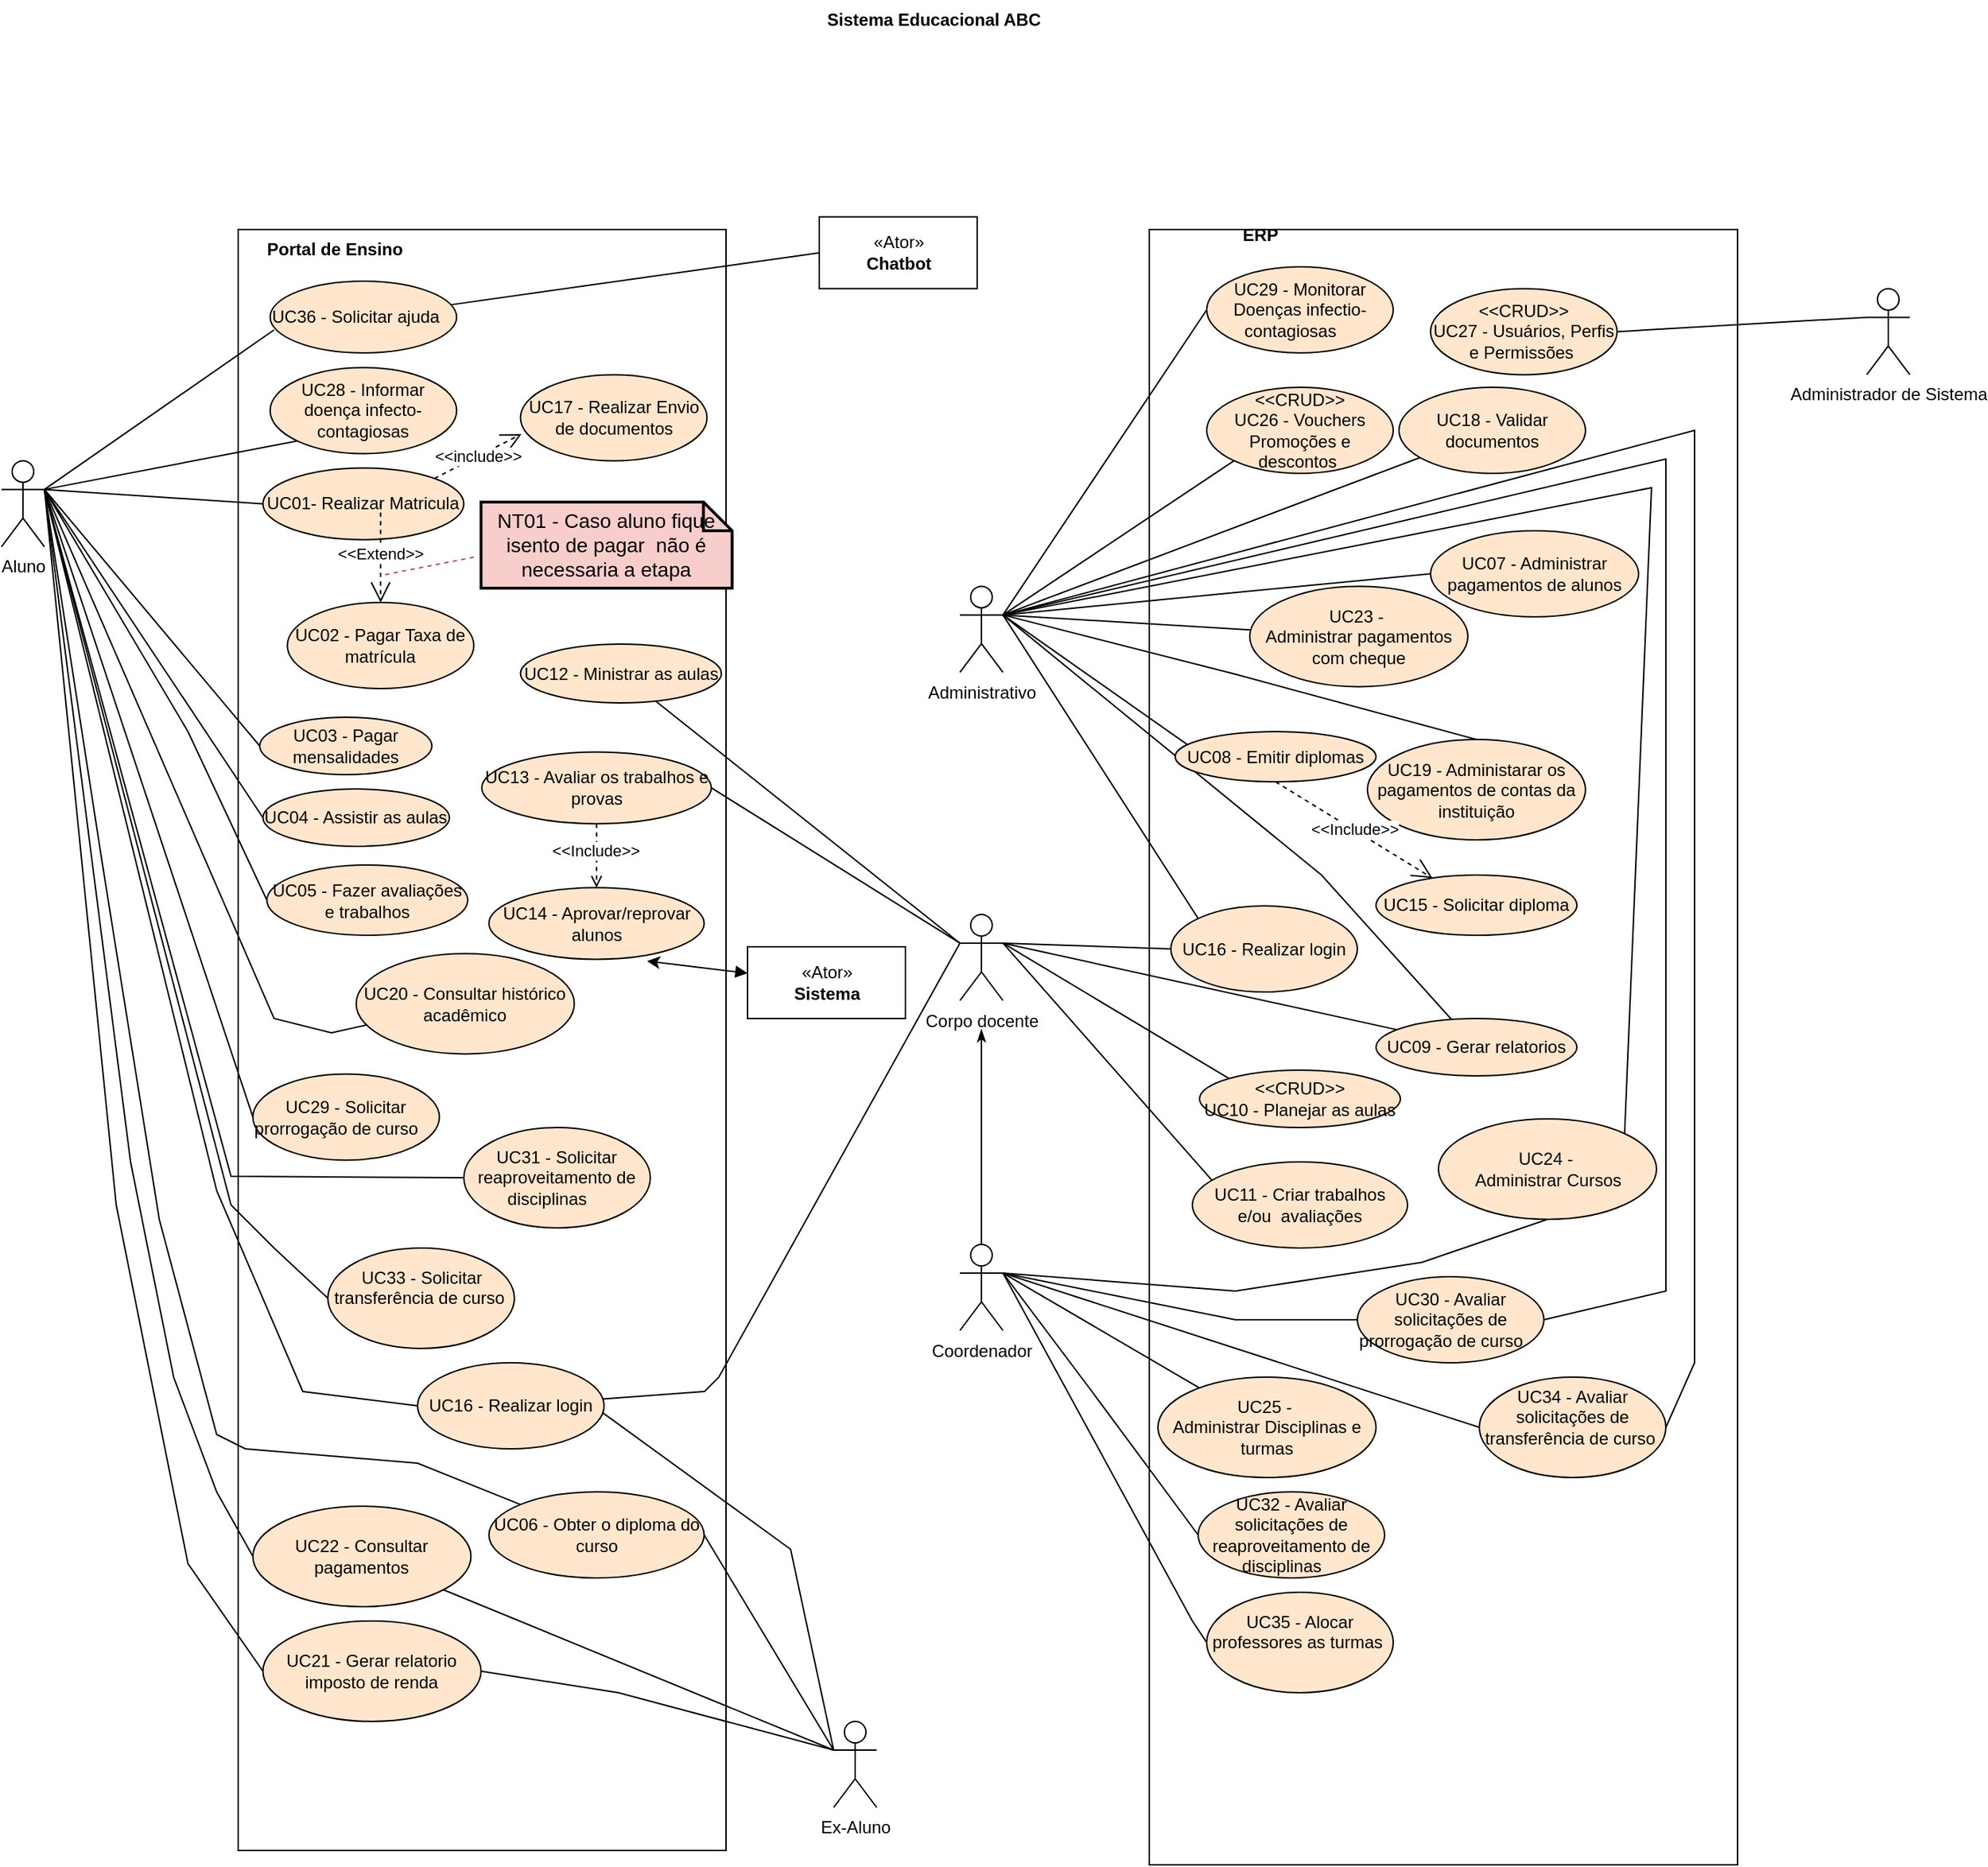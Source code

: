 <mxfile version="20.0.4" type="github" pages="2">
  <diagram id="oizCWcSpeDdsfs_mUZxO" name="Page-1">
    <mxGraphModel dx="1298" dy="2987" grid="1" gridSize="10" guides="1" tooltips="1" connect="1" arrows="1" fold="1" page="1" pageScale="1" pageWidth="827" pageHeight="1169" math="0" shadow="0">
      <root>
        <mxCell id="0" />
        <mxCell id="1" parent="0" />
        <mxCell id="IBRCfE0wTp70-XDyHgLj-4" value="" style="rounded=0;whiteSpace=wrap;html=1;fillColor=none;movable=0;resizable=0;rotatable=0;deletable=0;editable=0;connectable=0;" parent="1" vertex="1">
          <mxGeometry x="980" y="-1190" width="410" height="1140" as="geometry" />
        </mxCell>
        <mxCell id="F7dksEA1rS3Q4TjH5Xwl-1" value="" style="rounded=0;whiteSpace=wrap;html=1;fillColor=none;movable=0;resizable=0;rotatable=0;deletable=0;editable=0;connectable=0;" parent="1" vertex="1">
          <mxGeometry x="345" y="-1190" width="340" height="1130" as="geometry" />
        </mxCell>
        <mxCell id="IBRCfE0wTp70-XDyHgLj-19" style="rounded=0;orthogonalLoop=1;jettySize=auto;html=1;endArrow=none;endFill=0;exitX=1;exitY=0.333;exitDx=0;exitDy=0;exitPerimeter=0;entryX=0;entryY=0.5;entryDx=0;entryDy=0;" parent="1" source="IBRCfE0wTp70-XDyHgLj-5" target="IBRCfE0wTp70-XDyHgLj-9" edge="1">
          <mxGeometry relative="1" as="geometry">
            <mxPoint x="393.036" y="-1065.252" as="targetPoint" />
          </mxGeometry>
        </mxCell>
        <mxCell id="IBRCfE0wTp70-XDyHgLj-38" style="edgeStyle=none;rounded=0;orthogonalLoop=1;jettySize=auto;html=1;endArrow=none;endFill=0;exitX=1;exitY=0.333;exitDx=0;exitDy=0;exitPerimeter=0;entryX=0;entryY=0.5;entryDx=0;entryDy=0;" parent="1" source="IBRCfE0wTp70-XDyHgLj-5" target="IBRCfE0wTp70-XDyHgLj-37" edge="1">
          <mxGeometry relative="1" as="geometry">
            <mxPoint x="250" y="-998.79" as="sourcePoint" />
          </mxGeometry>
        </mxCell>
        <mxCell id="IBRCfE0wTp70-XDyHgLj-52" style="edgeStyle=none;rounded=0;orthogonalLoop=1;jettySize=auto;html=1;exitX=1;exitY=0.333;exitDx=0;exitDy=0;exitPerimeter=0;endArrow=none;endFill=0;" parent="1" source="IBRCfE0wTp70-XDyHgLj-5" target="F7dksEA1rS3Q4TjH5Xwl-20" edge="1">
          <mxGeometry relative="1" as="geometry">
            <mxPoint x="381.967" y="-469.003" as="targetPoint" />
            <Array as="points">
              <mxPoint x="370" y="-640" />
              <mxPoint x="410" y="-630" />
            </Array>
          </mxGeometry>
        </mxCell>
        <mxCell id="1G1vuEaIJRGV7UeWep0--2" style="rounded=0;orthogonalLoop=1;jettySize=auto;html=1;endArrow=none;endFill=0;exitX=1;exitY=0.333;exitDx=0;exitDy=0;exitPerimeter=0;entryX=0;entryY=0.5;entryDx=0;entryDy=0;" parent="1" source="IBRCfE0wTp70-XDyHgLj-5" target="IBRCfE0wTp70-XDyHgLj-45" edge="1">
          <mxGeometry relative="1" as="geometry">
            <Array as="points">
              <mxPoint x="310" y="-840" />
            </Array>
          </mxGeometry>
        </mxCell>
        <mxCell id="riYWk4lj5S2R9eaMY5-v-11" value="" style="rounded=0;orthogonalLoop=1;jettySize=auto;html=1;entryX=0;entryY=0.5;entryDx=0;entryDy=0;endArrow=none;endFill=0;exitX=1;exitY=0.333;exitDx=0;exitDy=0;exitPerimeter=0;" parent="1" source="IBRCfE0wTp70-XDyHgLj-5" target="F7dksEA1rS3Q4TjH5Xwl-5" edge="1">
          <mxGeometry relative="1" as="geometry">
            <mxPoint x="480.0" y="-837.79" as="targetPoint" />
            <mxPoint x="250" y="-1008.79" as="sourcePoint" />
            <Array as="points">
              <mxPoint x="330" y="-520" />
              <mxPoint x="390" y="-380" />
            </Array>
          </mxGeometry>
        </mxCell>
        <mxCell id="F7dksEA1rS3Q4TjH5Xwl-22" style="edgeStyle=none;rounded=0;orthogonalLoop=1;jettySize=auto;html=1;entryX=0;entryY=0.5;entryDx=0;entryDy=0;endArrow=none;endFill=0;exitX=1;exitY=0.333;exitDx=0;exitDy=0;exitPerimeter=0;" parent="1" source="IBRCfE0wTp70-XDyHgLj-5" target="F7dksEA1rS3Q4TjH5Xwl-21" edge="1">
          <mxGeometry relative="1" as="geometry">
            <Array as="points">
              <mxPoint x="260" y="-510" />
              <mxPoint x="310" y="-260" />
            </Array>
          </mxGeometry>
        </mxCell>
        <mxCell id="F7dksEA1rS3Q4TjH5Xwl-24" style="edgeStyle=none;rounded=0;orthogonalLoop=1;jettySize=auto;html=1;endArrow=none;endFill=0;exitX=1;exitY=0.333;exitDx=0;exitDy=0;exitPerimeter=0;entryX=0;entryY=0.5;entryDx=0;entryDy=0;" parent="1" source="IBRCfE0wTp70-XDyHgLj-5" target="F7dksEA1rS3Q4TjH5Xwl-23" edge="1">
          <mxGeometry relative="1" as="geometry">
            <mxPoint x="250" y="-1010" as="sourcePoint" />
            <Array as="points">
              <mxPoint x="270" y="-540" />
              <mxPoint x="300" y="-390" />
              <mxPoint x="330" y="-310" />
            </Array>
          </mxGeometry>
        </mxCell>
        <mxCell id="F7dksEA1rS3Q4TjH5Xwl-47" style="edgeStyle=none;rounded=0;orthogonalLoop=1;jettySize=auto;html=1;exitX=1;exitY=0.333;exitDx=0;exitDy=0;exitPerimeter=0;entryX=0;entryY=1;entryDx=0;entryDy=0;endArrow=none;endFill=0;" parent="1" source="IBRCfE0wTp70-XDyHgLj-5" target="F7dksEA1rS3Q4TjH5Xwl-46" edge="1">
          <mxGeometry relative="1" as="geometry" />
        </mxCell>
        <mxCell id="F7dksEA1rS3Q4TjH5Xwl-51" style="edgeStyle=none;rounded=0;orthogonalLoop=1;jettySize=auto;html=1;exitX=1;exitY=0.333;exitDx=0;exitDy=0;exitPerimeter=0;entryX=0;entryY=0.5;entryDx=0;entryDy=0;endArrow=none;endFill=0;" parent="1" source="IBRCfE0wTp70-XDyHgLj-5" target="F7dksEA1rS3Q4TjH5Xwl-50" edge="1">
          <mxGeometry relative="1" as="geometry" />
        </mxCell>
        <mxCell id="F7dksEA1rS3Q4TjH5Xwl-58" style="edgeStyle=none;rounded=0;orthogonalLoop=1;jettySize=auto;html=1;exitX=1;exitY=0.333;exitDx=0;exitDy=0;exitPerimeter=0;entryX=0;entryY=0.5;entryDx=0;entryDy=0;endArrow=none;endFill=0;" parent="1" source="IBRCfE0wTp70-XDyHgLj-5" target="F7dksEA1rS3Q4TjH5Xwl-57" edge="1">
          <mxGeometry relative="1" as="geometry">
            <Array as="points">
              <mxPoint x="340" y="-530" />
            </Array>
          </mxGeometry>
        </mxCell>
        <mxCell id="F7dksEA1rS3Q4TjH5Xwl-64" style="edgeStyle=none;rounded=0;orthogonalLoop=1;jettySize=auto;html=1;exitX=1;exitY=0.333;exitDx=0;exitDy=0;exitPerimeter=0;entryX=0;entryY=0.5;entryDx=0;entryDy=0;endArrow=none;endFill=0;" parent="1" source="IBRCfE0wTp70-XDyHgLj-5" target="F7dksEA1rS3Q4TjH5Xwl-59" edge="1">
          <mxGeometry relative="1" as="geometry">
            <Array as="points">
              <mxPoint x="340" y="-510" />
              <mxPoint x="370" y="-480" />
            </Array>
          </mxGeometry>
        </mxCell>
        <mxCell id="F7dksEA1rS3Q4TjH5Xwl-72" style="edgeStyle=none;rounded=0;orthogonalLoop=1;jettySize=auto;html=1;exitX=1;exitY=0.333;exitDx=0;exitDy=0;exitPerimeter=0;entryX=0;entryY=0.5;entryDx=0;entryDy=0;endArrow=none;endFill=0;" parent="1" source="IBRCfE0wTp70-XDyHgLj-5" target="IBRCfE0wTp70-XDyHgLj-43" edge="1">
          <mxGeometry relative="1" as="geometry" />
        </mxCell>
        <mxCell id="F7dksEA1rS3Q4TjH5Xwl-75" style="edgeStyle=none;rounded=0;orthogonalLoop=1;jettySize=auto;html=1;exitX=1;exitY=0.333;exitDx=0;exitDy=0;exitPerimeter=0;endArrow=none;endFill=0;" parent="1" source="IBRCfE0wTp70-XDyHgLj-5" edge="1">
          <mxGeometry relative="1" as="geometry">
            <mxPoint x="370" y="-1120" as="targetPoint" />
          </mxGeometry>
        </mxCell>
        <mxCell id="IBRCfE0wTp70-XDyHgLj-5" value="Aluno" style="shape=umlActor;verticalLabelPosition=bottom;verticalAlign=top;html=1;outlineConnect=0;" parent="1" vertex="1">
          <mxGeometry x="180" y="-1028.79" width="30" height="60" as="geometry" />
        </mxCell>
        <mxCell id="IBRCfE0wTp70-XDyHgLj-57" style="edgeStyle=none;rounded=0;orthogonalLoop=1;jettySize=auto;html=1;exitX=1;exitY=0.333;exitDx=0;exitDy=0;exitPerimeter=0;entryX=0;entryY=0.5;entryDx=0;entryDy=0;endArrow=none;endFill=0;" parent="1" source="IBRCfE0wTp70-XDyHgLj-6" target="IBRCfE0wTp70-XDyHgLj-56" edge="1">
          <mxGeometry relative="1" as="geometry">
            <Array as="points" />
          </mxGeometry>
        </mxCell>
        <mxCell id="IBRCfE0wTp70-XDyHgLj-61" style="edgeStyle=none;rounded=0;orthogonalLoop=1;jettySize=auto;html=1;exitX=1;exitY=0.333;exitDx=0;exitDy=0;exitPerimeter=0;endArrow=none;endFill=0;entryX=0.066;entryY=0.274;entryDx=0;entryDy=0;entryPerimeter=0;" parent="1" source="IBRCfE0wTp70-XDyHgLj-6" target="IBRCfE0wTp70-XDyHgLj-60" edge="1">
          <mxGeometry relative="1" as="geometry">
            <Array as="points" />
          </mxGeometry>
        </mxCell>
        <mxCell id="1G1vuEaIJRGV7UeWep0--6" style="edgeStyle=none;rounded=0;orthogonalLoop=1;jettySize=auto;html=1;endArrow=none;endFill=0;exitX=1;exitY=0.333;exitDx=0;exitDy=0;exitPerimeter=0;" parent="1" source="IBRCfE0wTp70-XDyHgLj-6" target="IBRCfE0wTp70-XDyHgLj-58" edge="1">
          <mxGeometry relative="1" as="geometry">
            <Array as="points">
              <mxPoint x="1100" y="-740" />
            </Array>
          </mxGeometry>
        </mxCell>
        <mxCell id="F7dksEA1rS3Q4TjH5Xwl-7" style="edgeStyle=none;rounded=0;orthogonalLoop=1;jettySize=auto;html=1;entryX=0;entryY=0;entryDx=0;entryDy=0;endArrow=none;endFill=0;exitX=1;exitY=0.333;exitDx=0;exitDy=0;exitPerimeter=0;" parent="1" source="IBRCfE0wTp70-XDyHgLj-6" target="F7dksEA1rS3Q4TjH5Xwl-6" edge="1">
          <mxGeometry relative="1" as="geometry">
            <mxPoint x="878" y="-922.5" as="sourcePoint" />
          </mxGeometry>
        </mxCell>
        <mxCell id="F7dksEA1rS3Q4TjH5Xwl-15" style="edgeStyle=none;rounded=0;orthogonalLoop=1;jettySize=auto;html=1;endArrow=none;endFill=0;exitX=1;exitY=0.333;exitDx=0;exitDy=0;exitPerimeter=0;" parent="1" source="IBRCfE0wTp70-XDyHgLj-6" target="F7dksEA1rS3Q4TjH5Xwl-14" edge="1">
          <mxGeometry relative="1" as="geometry" />
        </mxCell>
        <mxCell id="F7dksEA1rS3Q4TjH5Xwl-18" style="edgeStyle=none;rounded=0;orthogonalLoop=1;jettySize=auto;html=1;entryX=0.5;entryY=0;entryDx=0;entryDy=0;endArrow=none;endFill=0;exitX=1;exitY=0.333;exitDx=0;exitDy=0;exitPerimeter=0;" parent="1" source="IBRCfE0wTp70-XDyHgLj-6" target="F7dksEA1rS3Q4TjH5Xwl-17" edge="1">
          <mxGeometry relative="1" as="geometry">
            <Array as="points">
              <mxPoint x="1040" y="-880" />
            </Array>
          </mxGeometry>
        </mxCell>
        <mxCell id="F7dksEA1rS3Q4TjH5Xwl-26" style="edgeStyle=none;rounded=0;orthogonalLoop=1;jettySize=auto;html=1;endArrow=none;endFill=0;exitX=1;exitY=0.333;exitDx=0;exitDy=0;exitPerimeter=0;" parent="1" source="IBRCfE0wTp70-XDyHgLj-6" target="F7dksEA1rS3Q4TjH5Xwl-25" edge="1">
          <mxGeometry relative="1" as="geometry" />
        </mxCell>
        <mxCell id="F7dksEA1rS3Q4TjH5Xwl-33" style="edgeStyle=none;rounded=0;orthogonalLoop=1;jettySize=auto;html=1;exitX=1;exitY=0.333;exitDx=0;exitDy=0;exitPerimeter=0;endArrow=none;endFill=0;entryX=1;entryY=0;entryDx=0;entryDy=0;" parent="1" source="IBRCfE0wTp70-XDyHgLj-6" target="F7dksEA1rS3Q4TjH5Xwl-31" edge="1">
          <mxGeometry relative="1" as="geometry">
            <Array as="points">
              <mxPoint x="1330" y="-1010" />
            </Array>
          </mxGeometry>
        </mxCell>
        <mxCell id="F7dksEA1rS3Q4TjH5Xwl-37" style="edgeStyle=none;rounded=0;orthogonalLoop=1;jettySize=auto;html=1;exitX=1;exitY=0.333;exitDx=0;exitDy=0;exitPerimeter=0;entryX=0;entryY=1;entryDx=0;entryDy=0;endArrow=none;endFill=0;" parent="1" source="IBRCfE0wTp70-XDyHgLj-6" target="F7dksEA1rS3Q4TjH5Xwl-36" edge="1">
          <mxGeometry relative="1" as="geometry" />
        </mxCell>
        <mxCell id="F7dksEA1rS3Q4TjH5Xwl-49" style="edgeStyle=none;rounded=0;orthogonalLoop=1;jettySize=auto;html=1;exitX=1;exitY=0.333;exitDx=0;exitDy=0;exitPerimeter=0;entryX=0;entryY=0.5;entryDx=0;entryDy=0;endArrow=none;endFill=0;" parent="1" source="IBRCfE0wTp70-XDyHgLj-6" target="F7dksEA1rS3Q4TjH5Xwl-48" edge="1">
          <mxGeometry relative="1" as="geometry" />
        </mxCell>
        <mxCell id="F7dksEA1rS3Q4TjH5Xwl-63" style="edgeStyle=none;rounded=0;orthogonalLoop=1;jettySize=auto;html=1;exitX=1;exitY=0.333;exitDx=0;exitDy=0;exitPerimeter=0;entryX=1;entryY=0.5;entryDx=0;entryDy=0;endArrow=none;endFill=0;" parent="1" source="IBRCfE0wTp70-XDyHgLj-6" target="F7dksEA1rS3Q4TjH5Xwl-61" edge="1">
          <mxGeometry relative="1" as="geometry">
            <Array as="points">
              <mxPoint x="1360" y="-1050" />
              <mxPoint x="1360" y="-400" />
            </Array>
          </mxGeometry>
        </mxCell>
        <mxCell id="IBRCfE0wTp70-XDyHgLj-6" value="Administrativo" style="shape=umlActor;verticalLabelPosition=bottom;verticalAlign=top;html=1;outlineConnect=0;" parent="1" vertex="1">
          <mxGeometry x="848" y="-941.29" width="30" height="60" as="geometry" />
        </mxCell>
        <mxCell id="IBRCfE0wTp70-XDyHgLj-9" value="UC01- Realizar Matricula" style="ellipse;whiteSpace=wrap;html=1;fillColor=#ffe6cc;strokeColor=#000000;" parent="1" vertex="1">
          <mxGeometry x="362.25" y="-1023.79" width="140" height="50" as="geometry" />
        </mxCell>
        <mxCell id="IBRCfE0wTp70-XDyHgLj-21" value="UC02 - Pagar Taxa de matrícula" style="ellipse;whiteSpace=wrap;html=1;strokeColor=#000000;fillColor=#ffe6cc;" parent="1" vertex="1">
          <mxGeometry x="379.25" y="-930" width="130" height="60" as="geometry" />
        </mxCell>
        <mxCell id="IBRCfE0wTp70-XDyHgLj-27" value="&amp;lt;&amp;lt;Extend&amp;gt;&amp;gt;" style="endArrow=open;endSize=12;dashed=1;html=1;rounded=0;" parent="1" target="IBRCfE0wTp70-XDyHgLj-21" edge="1">
          <mxGeometry width="160" relative="1" as="geometry">
            <mxPoint x="444.25" y="-998.79" as="sourcePoint" />
            <mxPoint x="584.25" y="-968.79" as="targetPoint" />
            <Array as="points">
              <mxPoint x="444.25" y="-948.79" />
            </Array>
          </mxGeometry>
        </mxCell>
        <mxCell id="IBRCfE0wTp70-XDyHgLj-29" style="edgeStyle=none;rounded=0;orthogonalLoop=1;jettySize=auto;html=1;dashed=1;endArrow=none;endFill=0;fillColor=#f8cecc;strokeColor=#b85450;" parent="1" edge="1">
          <mxGeometry relative="1" as="geometry">
            <mxPoint x="444.25" y="-948.79" as="targetPoint" />
            <mxPoint x="509.25" y="-961.577" as="sourcePoint" />
          </mxGeometry>
        </mxCell>
        <mxCell id="IBRCfE0wTp70-XDyHgLj-28" value="NT01 - Caso aluno fique isento de pagar&amp;nbsp; não é necessaria a etapa" style="shape=note;strokeWidth=2;fontSize=14;size=20;whiteSpace=wrap;html=1;fillColor=#f8cecc;strokeColor=#000000;" parent="1" vertex="1">
          <mxGeometry x="514.25" y="-1000" width="175" height="60" as="geometry" />
        </mxCell>
        <mxCell id="IBRCfE0wTp70-XDyHgLj-40" style="edgeStyle=none;rounded=0;orthogonalLoop=1;jettySize=auto;html=1;exitX=1;exitY=0.333;exitDx=0;exitDy=0;exitPerimeter=0;entryX=0;entryY=0;entryDx=0;entryDy=0;endArrow=none;endFill=0;" parent="1" source="IBRCfE0wTp70-XDyHgLj-32" target="IBRCfE0wTp70-XDyHgLj-39" edge="1">
          <mxGeometry relative="1" as="geometry" />
        </mxCell>
        <mxCell id="IBRCfE0wTp70-XDyHgLj-42" style="edgeStyle=none;rounded=0;orthogonalLoop=1;jettySize=auto;html=1;endArrow=none;endFill=0;exitX=0;exitY=0.333;exitDx=0;exitDy=0;exitPerimeter=0;" parent="1" source="IBRCfE0wTp70-XDyHgLj-32" target="IBRCfE0wTp70-XDyHgLj-41" edge="1">
          <mxGeometry relative="1" as="geometry">
            <mxPoint x="850" y="-780" as="sourcePoint" />
            <mxPoint x="780" y="-660" as="targetPoint" />
          </mxGeometry>
        </mxCell>
        <mxCell id="1G1vuEaIJRGV7UeWep0--3" style="edgeStyle=none;rounded=0;orthogonalLoop=1;jettySize=auto;html=1;entryX=1;entryY=0.5;entryDx=0;entryDy=0;endArrow=none;endFill=0;exitX=0;exitY=0.333;exitDx=0;exitDy=0;exitPerimeter=0;" parent="1" source="IBRCfE0wTp70-XDyHgLj-32" target="IBRCfE0wTp70-XDyHgLj-48" edge="1">
          <mxGeometry relative="1" as="geometry">
            <Array as="points" />
            <mxPoint x="850" y="-690" as="sourcePoint" />
          </mxGeometry>
        </mxCell>
        <mxCell id="1G1vuEaIJRGV7UeWep0--4" style="edgeStyle=none;rounded=0;orthogonalLoop=1;jettySize=auto;html=1;endArrow=none;endFill=0;entryX=0.133;entryY=0.333;entryDx=0;entryDy=0;exitX=1;exitY=0.333;exitDx=0;exitDy=0;exitPerimeter=0;entryPerimeter=0;" parent="1" source="IBRCfE0wTp70-XDyHgLj-32" target="IBRCfE0wTp70-XDyHgLj-68" edge="1">
          <mxGeometry relative="1" as="geometry">
            <mxPoint x="1438" y="-760.5" as="sourcePoint" />
          </mxGeometry>
        </mxCell>
        <mxCell id="1G1vuEaIJRGV7UeWep0--8" style="edgeStyle=none;rounded=0;orthogonalLoop=1;jettySize=auto;html=1;endArrow=none;endFill=0;exitX=1;exitY=0.333;exitDx=0;exitDy=0;exitPerimeter=0;" parent="1" source="IBRCfE0wTp70-XDyHgLj-32" target="IBRCfE0wTp70-XDyHgLj-58" edge="1">
          <mxGeometry relative="1" as="geometry">
            <mxPoint x="1438" y="-760.5" as="sourcePoint" />
          </mxGeometry>
        </mxCell>
        <mxCell id="F7dksEA1rS3Q4TjH5Xwl-2" style="rounded=0;orthogonalLoop=1;jettySize=auto;html=1;entryX=0;entryY=0;entryDx=0;entryDy=0;endArrow=none;endFill=0;exitX=1;exitY=0.333;exitDx=0;exitDy=0;exitPerimeter=0;" parent="1" source="IBRCfE0wTp70-XDyHgLj-5" target="IBRCfE0wTp70-XDyHgLj-51" edge="1">
          <mxGeometry relative="1" as="geometry">
            <mxPoint x="250" y="-1010" as="sourcePoint" />
            <Array as="points">
              <mxPoint x="250" y="-750" />
              <mxPoint x="290" y="-500" />
              <mxPoint x="330" y="-350" />
              <mxPoint x="350" y="-340" />
              <mxPoint x="470" y="-330" />
            </Array>
          </mxGeometry>
        </mxCell>
        <mxCell id="F7dksEA1rS3Q4TjH5Xwl-8" style="edgeStyle=none;rounded=0;orthogonalLoop=1;jettySize=auto;html=1;exitX=1;exitY=0.333;exitDx=0;exitDy=0;exitPerimeter=0;entryX=0;entryY=0.5;entryDx=0;entryDy=0;endArrow=none;endFill=0;" parent="1" source="IBRCfE0wTp70-XDyHgLj-32" target="F7dksEA1rS3Q4TjH5Xwl-6" edge="1">
          <mxGeometry relative="1" as="geometry" />
        </mxCell>
        <mxCell id="F7dksEA1rS3Q4TjH5Xwl-19" style="edgeStyle=none;rounded=0;orthogonalLoop=1;jettySize=auto;html=1;endArrow=none;endFill=0;exitX=0;exitY=0.333;exitDx=0;exitDy=0;exitPerimeter=0;" parent="1" source="IBRCfE0wTp70-XDyHgLj-32" target="F7dksEA1rS3Q4TjH5Xwl-5" edge="1">
          <mxGeometry relative="1" as="geometry">
            <mxPoint x="850" y="-780" as="sourcePoint" />
            <Array as="points">
              <mxPoint x="680" y="-390" />
              <mxPoint x="670" y="-380" />
            </Array>
          </mxGeometry>
        </mxCell>
        <mxCell id="IBRCfE0wTp70-XDyHgLj-32" value="Corpo docente" style="shape=umlActor;verticalLabelPosition=bottom;verticalAlign=top;html=1;outlineConnect=0;strokeColor=#000000;" parent="1" vertex="1">
          <mxGeometry x="848" y="-712.5" width="30" height="60" as="geometry" />
        </mxCell>
        <mxCell id="IBRCfE0wTp70-XDyHgLj-37" value="UC03 - Pagar mensalidades" style="ellipse;whiteSpace=wrap;html=1;strokeColor=#000000;fillColor=#ffe6cc;" parent="1" vertex="1">
          <mxGeometry x="360" y="-850" width="120" height="40" as="geometry" />
        </mxCell>
        <mxCell id="IBRCfE0wTp70-XDyHgLj-39" value="&amp;lt;&amp;lt;CRUD&amp;gt;&amp;gt;&lt;br&gt;UC10 - Planejar as aulas" style="ellipse;whiteSpace=wrap;html=1;strokeColor=#000000;fillColor=#ffe6cc;" parent="1" vertex="1">
          <mxGeometry x="1015" y="-604" width="140" height="40" as="geometry" />
        </mxCell>
        <mxCell id="IBRCfE0wTp70-XDyHgLj-41" value="UC12 - Ministrar as aulas" style="ellipse;whiteSpace=wrap;html=1;strokeColor=#000000;fillColor=#FFE6CC;" parent="1" vertex="1">
          <mxGeometry x="541.75" y="-901" width="140" height="41" as="geometry" />
        </mxCell>
        <mxCell id="IBRCfE0wTp70-XDyHgLj-43" value="UC04 - Assistir as aulas" style="ellipse;whiteSpace=wrap;html=1;strokeColor=#000000;fillColor=#FFE6CC;" parent="1" vertex="1">
          <mxGeometry x="362.25" y="-800" width="130" height="40" as="geometry" />
        </mxCell>
        <mxCell id="IBRCfE0wTp70-XDyHgLj-45" value="UC05 - Fazer avaliações e trabalhos" style="ellipse;whiteSpace=wrap;html=1;strokeColor=#000000;fillColor=#FFE6CC;" parent="1" vertex="1">
          <mxGeometry x="365" y="-747" width="140" height="49" as="geometry" />
        </mxCell>
        <mxCell id="F7dksEA1rS3Q4TjH5Xwl-79" style="edgeStyle=none;rounded=0;orthogonalLoop=1;jettySize=auto;html=1;endArrow=open;endFill=0;dashed=1;" parent="1" source="IBRCfE0wTp70-XDyHgLj-48" target="IBRCfE0wTp70-XDyHgLj-62" edge="1">
          <mxGeometry relative="1" as="geometry" />
        </mxCell>
        <mxCell id="TEy9gPyqxgIpE1YuHZiV-1" value="&amp;lt;&amp;lt;Include&amp;gt;&amp;gt;" style="edgeLabel;html=1;align=center;verticalAlign=middle;resizable=0;points=[];" parent="F7dksEA1rS3Q4TjH5Xwl-79" vertex="1" connectable="0">
          <mxGeometry x="-0.166" y="-1" relative="1" as="geometry">
            <mxPoint as="offset" />
          </mxGeometry>
        </mxCell>
        <mxCell id="IBRCfE0wTp70-XDyHgLj-48" value="UC13 - Avaliar os trabalhos e provas" style="ellipse;whiteSpace=wrap;html=1;strokeColor=#000000;fillColor=#FFE6CC;" parent="1" vertex="1">
          <mxGeometry x="514.75" y="-825.79" width="160" height="50" as="geometry" />
        </mxCell>
        <mxCell id="IBRCfE0wTp70-XDyHgLj-51" value="UC06 - Obter o diploma do curso" style="ellipse;whiteSpace=wrap;html=1;strokeColor=#000000;fillColor=#FFE6CC;" parent="1" vertex="1">
          <mxGeometry x="519.75" y="-310" width="150" height="60" as="geometry" />
        </mxCell>
        <mxCell id="IBRCfE0wTp70-XDyHgLj-53" style="edgeStyle=none;rounded=0;orthogonalLoop=1;jettySize=auto;html=1;exitX=0.5;exitY=1;exitDx=0;exitDy=0;endArrow=none;endFill=0;" parent="1" source="IBRCfE0wTp70-XDyHgLj-48" target="IBRCfE0wTp70-XDyHgLj-48" edge="1">
          <mxGeometry relative="1" as="geometry" />
        </mxCell>
        <mxCell id="IBRCfE0wTp70-XDyHgLj-56" value="UC07 - Administrar pagamentos de alunos" style="ellipse;whiteSpace=wrap;html=1;strokeColor=#000000;fillColor=#FFE6CC;" parent="1" vertex="1">
          <mxGeometry x="1176" y="-980" width="145" height="60" as="geometry" />
        </mxCell>
        <mxCell id="IBRCfE0wTp70-XDyHgLj-58" value="UC09 - Gerar relatorios" style="ellipse;whiteSpace=wrap;html=1;strokeColor=#000000;fillColor=#FFE6CC;" parent="1" vertex="1">
          <mxGeometry x="1138" y="-640" width="140" height="40" as="geometry" />
        </mxCell>
        <mxCell id="IBRCfE0wTp70-XDyHgLj-60" value="UC08 - Emitir diplomas" style="ellipse;whiteSpace=wrap;html=1;strokeColor=#000000;fillColor=#FFE6CC;" parent="1" vertex="1">
          <mxGeometry x="998" y="-840" width="140" height="35" as="geometry" />
        </mxCell>
        <mxCell id="IBRCfE0wTp70-XDyHgLj-62" value="UC14 - Aprovar/reprovar alunos" style="ellipse;whiteSpace=wrap;html=1;strokeColor=#000000;fillColor=#FFE6CC;" parent="1" vertex="1">
          <mxGeometry x="519.75" y="-731.29" width="150" height="50" as="geometry" />
        </mxCell>
        <mxCell id="IBRCfE0wTp70-XDyHgLj-68" value="UC11 - Criar trabalhos e/ou&amp;nbsp; avaliações" style="ellipse;whiteSpace=wrap;html=1;strokeColor=#000000;fillColor=#FFE6CC;" parent="1" vertex="1">
          <mxGeometry x="1010" y="-540" width="150" height="60" as="geometry" />
        </mxCell>
        <mxCell id="IBRCfE0wTp70-XDyHgLj-70" value="Sistema Educacional ABC" style="text;align=center;fontStyle=1;verticalAlign=middle;spacingLeft=3;spacingRight=3;strokeColor=none;rotatable=0;points=[[0,0.5],[1,0.5]];portConstraint=eastwest;fillColor=none;" parent="1" vertex="1">
          <mxGeometry x="750" y="-1350" width="160" height="26" as="geometry" />
        </mxCell>
        <mxCell id="1G1vuEaIJRGV7UeWep0--7" style="edgeStyle=none;rounded=0;orthogonalLoop=1;jettySize=auto;html=1;exitX=0;exitY=0.333;exitDx=0;exitDy=0;exitPerimeter=0;endArrow=none;endFill=0;" parent="1" source="IBRCfE0wTp70-XDyHgLj-32" target="IBRCfE0wTp70-XDyHgLj-32" edge="1">
          <mxGeometry relative="1" as="geometry" />
        </mxCell>
        <mxCell id="riYWk4lj5S2R9eaMY5-v-10" value="UC15 - Solicitar diploma" style="ellipse;whiteSpace=wrap;html=1;strokeColor=#000000;fillColor=#FFE6CC;" parent="1" vertex="1">
          <mxGeometry x="1138" y="-740" width="140" height="42" as="geometry" />
        </mxCell>
        <mxCell id="F7dksEA1rS3Q4TjH5Xwl-3" value="Portal de Ensino" style="text;align=center;fontStyle=1;verticalAlign=middle;spacingLeft=3;spacingRight=3;strokeColor=none;rotatable=0;points=[[0,0.5],[1,0.5]];portConstraint=eastwest;" parent="1" vertex="1">
          <mxGeometry x="345" y="-1190" width="135" height="26" as="geometry" />
        </mxCell>
        <mxCell id="F7dksEA1rS3Q4TjH5Xwl-4" value="ERP" style="text;align=center;fontStyle=1;verticalAlign=middle;spacingLeft=3;spacingRight=3;strokeColor=none;rotatable=0;points=[[0,0.5],[1,0.5]];portConstraint=eastwest;" parent="1" vertex="1">
          <mxGeometry x="990" y="-1200" width="135" height="26" as="geometry" />
        </mxCell>
        <mxCell id="F7dksEA1rS3Q4TjH5Xwl-5" value="UC16 - Realizar login" style="ellipse;whiteSpace=wrap;html=1;fillColor=#ffe6cc;strokeColor=#000000;" parent="1" vertex="1">
          <mxGeometry x="470" y="-400" width="130" height="60" as="geometry" />
        </mxCell>
        <mxCell id="F7dksEA1rS3Q4TjH5Xwl-6" value="UC16 - Realizar login" style="ellipse;whiteSpace=wrap;html=1;fillColor=#ffe6cc;strokeColor=#000000;" parent="1" vertex="1">
          <mxGeometry x="995" y="-718.5" width="130" height="60" as="geometry" />
        </mxCell>
        <mxCell id="F7dksEA1rS3Q4TjH5Xwl-10" value="UC17 - Realizar Envio de documentos" style="ellipse;whiteSpace=wrap;html=1;fillColor=#ffe6cc;strokeColor=#000000;" parent="1" vertex="1">
          <mxGeometry x="541.75" y="-1088.79" width="130" height="60" as="geometry" />
        </mxCell>
        <mxCell id="F7dksEA1rS3Q4TjH5Xwl-12" value="&amp;lt;&amp;lt;include&amp;gt;&amp;gt;" style="endArrow=open;endSize=12;dashed=1;html=1;rounded=0;entryX=0.005;entryY=0.69;entryDx=0;entryDy=0;entryPerimeter=0;exitX=1;exitY=0;exitDx=0;exitDy=0;" parent="1" source="IBRCfE0wTp70-XDyHgLj-9" target="F7dksEA1rS3Q4TjH5Xwl-10" edge="1">
          <mxGeometry width="160" relative="1" as="geometry">
            <mxPoint x="524.25" y="-1010" as="sourcePoint" />
            <mxPoint x="684.25" y="-1010" as="targetPoint" />
          </mxGeometry>
        </mxCell>
        <mxCell id="F7dksEA1rS3Q4TjH5Xwl-14" value="UC18 - Validar documentos" style="ellipse;whiteSpace=wrap;html=1;fillColor=#ffe6cc;strokeColor=#000000;" parent="1" vertex="1">
          <mxGeometry x="1154" y="-1080" width="130" height="60" as="geometry" />
        </mxCell>
        <mxCell id="F7dksEA1rS3Q4TjH5Xwl-17" value="UC19 - Administarar os pagamentos de contas da instituição" style="ellipse;whiteSpace=wrap;html=1;strokeColor=#000000;fillColor=#FFE6CC;" parent="1" vertex="1">
          <mxGeometry x="1132" y="-834.5" width="152" height="70" as="geometry" />
        </mxCell>
        <mxCell id="F7dksEA1rS3Q4TjH5Xwl-20" value="UC20 - Consultar histórico acadêmico" style="ellipse;whiteSpace=wrap;html=1;strokeColor=#000000;fillColor=#FFE6CC;" parent="1" vertex="1">
          <mxGeometry x="427.25" y="-685.29" width="152" height="70" as="geometry" />
        </mxCell>
        <mxCell id="F7dksEA1rS3Q4TjH5Xwl-21" value="UC21 - Gerar relatorio imposto de renda" style="ellipse;whiteSpace=wrap;html=1;strokeColor=#000000;fillColor=#FFE6CC;" parent="1" vertex="1">
          <mxGeometry x="362.25" y="-220.0" width="152" height="70" as="geometry" />
        </mxCell>
        <mxCell id="F7dksEA1rS3Q4TjH5Xwl-23" value="UC22 - Consultar pagamentos" style="ellipse;whiteSpace=wrap;html=1;strokeColor=#000000;fillColor=#FFE6CC;" parent="1" vertex="1">
          <mxGeometry x="355.25" y="-300" width="152" height="70" as="geometry" />
        </mxCell>
        <mxCell id="F7dksEA1rS3Q4TjH5Xwl-25" value="UC23 -&amp;nbsp;&lt;br&gt;Administrar pagamentos com cheque" style="ellipse;whiteSpace=wrap;html=1;strokeColor=#000000;fillColor=#FFE6CC;" parent="1" vertex="1">
          <mxGeometry x="1050" y="-941.29" width="152" height="70" as="geometry" />
        </mxCell>
        <mxCell id="F7dksEA1rS3Q4TjH5Xwl-30" style="edgeStyle=none;rounded=0;orthogonalLoop=1;jettySize=auto;html=1;endArrow=classicThin;endFill=1;" parent="1" source="F7dksEA1rS3Q4TjH5Xwl-27" edge="1">
          <mxGeometry relative="1" as="geometry">
            <mxPoint x="863" y="-632.5" as="targetPoint" />
          </mxGeometry>
        </mxCell>
        <mxCell id="F7dksEA1rS3Q4TjH5Xwl-35" style="edgeStyle=none;rounded=0;orthogonalLoop=1;jettySize=auto;html=1;exitX=1;exitY=0.333;exitDx=0;exitDy=0;exitPerimeter=0;endArrow=none;endFill=0;" parent="1" source="F7dksEA1rS3Q4TjH5Xwl-27" target="F7dksEA1rS3Q4TjH5Xwl-32" edge="1">
          <mxGeometry relative="1" as="geometry" />
        </mxCell>
        <mxCell id="F7dksEA1rS3Q4TjH5Xwl-45" style="edgeStyle=none;rounded=0;orthogonalLoop=1;jettySize=auto;html=1;exitX=1;exitY=0.333;exitDx=0;exitDy=0;exitPerimeter=0;entryX=0.5;entryY=1;entryDx=0;entryDy=0;endArrow=none;endFill=0;" parent="1" source="F7dksEA1rS3Q4TjH5Xwl-27" target="F7dksEA1rS3Q4TjH5Xwl-31" edge="1">
          <mxGeometry relative="1" as="geometry">
            <Array as="points">
              <mxPoint x="1040" y="-450" />
              <mxPoint x="1170" y="-470" />
            </Array>
          </mxGeometry>
        </mxCell>
        <mxCell id="F7dksEA1rS3Q4TjH5Xwl-53" style="edgeStyle=none;rounded=0;orthogonalLoop=1;jettySize=auto;html=1;exitX=1;exitY=0.333;exitDx=0;exitDy=0;exitPerimeter=0;entryX=0;entryY=0.5;entryDx=0;entryDy=0;endArrow=none;endFill=0;" parent="1" source="F7dksEA1rS3Q4TjH5Xwl-27" target="F7dksEA1rS3Q4TjH5Xwl-52" edge="1">
          <mxGeometry relative="1" as="geometry">
            <Array as="points">
              <mxPoint x="1040" y="-430" />
            </Array>
          </mxGeometry>
        </mxCell>
        <mxCell id="F7dksEA1rS3Q4TjH5Xwl-56" style="edgeStyle=none;rounded=0;orthogonalLoop=1;jettySize=auto;html=1;exitX=1;exitY=0.333;exitDx=0;exitDy=0;exitPerimeter=0;entryX=0;entryY=0.5;entryDx=0;entryDy=0;endArrow=none;endFill=0;" parent="1" source="F7dksEA1rS3Q4TjH5Xwl-27" target="F7dksEA1rS3Q4TjH5Xwl-55" edge="1">
          <mxGeometry relative="1" as="geometry">
            <Array as="points">
              <mxPoint x="940" y="-380" />
            </Array>
          </mxGeometry>
        </mxCell>
        <mxCell id="F7dksEA1rS3Q4TjH5Xwl-62" style="edgeStyle=none;rounded=0;orthogonalLoop=1;jettySize=auto;html=1;exitX=1;exitY=0.333;exitDx=0;exitDy=0;exitPerimeter=0;entryX=0;entryY=0.5;entryDx=0;entryDy=0;endArrow=none;endFill=0;" parent="1" source="F7dksEA1rS3Q4TjH5Xwl-27" target="F7dksEA1rS3Q4TjH5Xwl-61" edge="1">
          <mxGeometry relative="1" as="geometry" />
        </mxCell>
        <mxCell id="F7dksEA1rS3Q4TjH5Xwl-71" style="edgeStyle=none;rounded=0;orthogonalLoop=1;jettySize=auto;html=1;exitX=1;exitY=0.333;exitDx=0;exitDy=0;exitPerimeter=0;endArrow=none;endFill=0;entryX=0;entryY=0.5;entryDx=0;entryDy=0;" parent="1" source="F7dksEA1rS3Q4TjH5Xwl-27" target="F7dksEA1rS3Q4TjH5Xwl-70" edge="1">
          <mxGeometry relative="1" as="geometry">
            <Array as="points">
              <mxPoint x="1010" y="-220" />
            </Array>
          </mxGeometry>
        </mxCell>
        <mxCell id="F7dksEA1rS3Q4TjH5Xwl-27" value="Coordenador" style="shape=umlActor;verticalLabelPosition=bottom;verticalAlign=top;html=1;outlineConnect=0;strokeColor=#000000;" parent="1" vertex="1">
          <mxGeometry x="848" y="-482.5" width="30" height="60" as="geometry" />
        </mxCell>
        <mxCell id="F7dksEA1rS3Q4TjH5Xwl-31" value="UC24 -&amp;nbsp;&lt;br&gt;Administrar Cursos" style="ellipse;whiteSpace=wrap;html=1;strokeColor=#000000;fillColor=#FFE6CC;" parent="1" vertex="1">
          <mxGeometry x="1181.5" y="-570" width="152" height="70" as="geometry" />
        </mxCell>
        <mxCell id="F7dksEA1rS3Q4TjH5Xwl-32" value="UC25 -&amp;nbsp;&lt;br&gt;Administrar Disciplinas e turmas" style="ellipse;whiteSpace=wrap;html=1;strokeColor=#000000;fillColor=#FFE6CC;" parent="1" vertex="1">
          <mxGeometry x="986" y="-390" width="152" height="70" as="geometry" />
        </mxCell>
        <mxCell id="F7dksEA1rS3Q4TjH5Xwl-36" value="&amp;lt;&amp;lt;CRUD&amp;gt;&amp;gt;&lt;br&gt;UC26 - Vouchers Promoções e descontos&amp;nbsp;" style="ellipse;whiteSpace=wrap;html=1;fillColor=#ffe6cc;strokeColor=#000000;" parent="1" vertex="1">
          <mxGeometry x="1020" y="-1080" width="130" height="60" as="geometry" />
        </mxCell>
        <mxCell id="F7dksEA1rS3Q4TjH5Xwl-39" value="&amp;lt;&amp;lt;Include&amp;gt;&amp;gt;" style="endArrow=open;endSize=12;dashed=1;html=1;rounded=0;exitX=0.5;exitY=1;exitDx=0;exitDy=0;" parent="1" source="IBRCfE0wTp70-XDyHgLj-60" target="riYWk4lj5S2R9eaMY5-v-10" edge="1">
          <mxGeometry width="160" relative="1" as="geometry">
            <mxPoint x="1110" y="-770" as="sourcePoint" />
            <mxPoint x="1270" y="-770" as="targetPoint" />
          </mxGeometry>
        </mxCell>
        <mxCell id="F7dksEA1rS3Q4TjH5Xwl-44" style="edgeStyle=none;rounded=0;orthogonalLoop=1;jettySize=auto;html=1;exitX=0;exitY=0.333;exitDx=0;exitDy=0;exitPerimeter=0;entryX=1;entryY=0.5;entryDx=0;entryDy=0;endArrow=none;endFill=0;" parent="1" source="F7dksEA1rS3Q4TjH5Xwl-42" target="F7dksEA1rS3Q4TjH5Xwl-43" edge="1">
          <mxGeometry relative="1" as="geometry" />
        </mxCell>
        <mxCell id="F7dksEA1rS3Q4TjH5Xwl-42" value="Administrador de Sistema" style="shape=umlActor;verticalLabelPosition=bottom;verticalAlign=top;html=1;strokeColor=#000000;" parent="1" vertex="1">
          <mxGeometry x="1480" y="-1148.79" width="30" height="60" as="geometry" />
        </mxCell>
        <mxCell id="F7dksEA1rS3Q4TjH5Xwl-43" value="&amp;lt;&amp;lt;CRUD&amp;gt;&amp;gt;&lt;br&gt;UC27 - Usuários, Perfis e Permissões&amp;nbsp;" style="ellipse;whiteSpace=wrap;html=1;fillColor=#ffe6cc;strokeColor=#000000;" parent="1" vertex="1">
          <mxGeometry x="1176" y="-1148.79" width="130" height="60" as="geometry" />
        </mxCell>
        <mxCell id="F7dksEA1rS3Q4TjH5Xwl-46" value="UC28 - Informar doença infecto-contagiosas" style="ellipse;whiteSpace=wrap;html=1;fillColor=#ffe6cc;strokeColor=#000000;" parent="1" vertex="1">
          <mxGeometry x="367.25" y="-1093.79" width="130" height="60" as="geometry" />
        </mxCell>
        <mxCell id="F7dksEA1rS3Q4TjH5Xwl-48" value="UC29 - Monitorar Doenças infectio-contagiosas&amp;nbsp; &amp;nbsp;&amp;nbsp;" style="ellipse;whiteSpace=wrap;html=1;fillColor=#ffe6cc;strokeColor=#000000;" parent="1" vertex="1">
          <mxGeometry x="1020" y="-1164" width="130" height="60" as="geometry" />
        </mxCell>
        <mxCell id="F7dksEA1rS3Q4TjH5Xwl-50" value="UC29 - Solicitar prorrogação de curso&amp;nbsp; &amp;nbsp;&amp;nbsp;" style="ellipse;whiteSpace=wrap;html=1;fillColor=#ffe6cc;strokeColor=#000000;" parent="1" vertex="1">
          <mxGeometry x="355.25" y="-601.29" width="130" height="60" as="geometry" />
        </mxCell>
        <mxCell id="F7dksEA1rS3Q4TjH5Xwl-54" style="edgeStyle=none;rounded=0;orthogonalLoop=1;jettySize=auto;html=1;exitX=1;exitY=0.5;exitDx=0;exitDy=0;entryX=1;entryY=0.333;entryDx=0;entryDy=0;entryPerimeter=0;endArrow=none;endFill=0;" parent="1" source="F7dksEA1rS3Q4TjH5Xwl-52" target="IBRCfE0wTp70-XDyHgLj-6" edge="1">
          <mxGeometry relative="1" as="geometry">
            <Array as="points">
              <mxPoint x="1340" y="-450" />
              <mxPoint x="1340" y="-1030" />
            </Array>
          </mxGeometry>
        </mxCell>
        <mxCell id="F7dksEA1rS3Q4TjH5Xwl-52" value="UC30 - Avaliar solicitações de prorrogação de curso&amp;nbsp; &amp;nbsp;&amp;nbsp;" style="ellipse;whiteSpace=wrap;html=1;fillColor=#ffe6cc;strokeColor=#000000;" parent="1" vertex="1">
          <mxGeometry x="1125" y="-460" width="130" height="60" as="geometry" />
        </mxCell>
        <mxCell id="F7dksEA1rS3Q4TjH5Xwl-55" value="UC32 - Avaliar solicitações de reaproveitamento de disciplinas&amp;nbsp; &amp;nbsp;&amp;nbsp;" style="ellipse;whiteSpace=wrap;html=1;fillColor=#ffe6cc;strokeColor=#000000;" parent="1" vertex="1">
          <mxGeometry x="1014" y="-310" width="130" height="60" as="geometry" />
        </mxCell>
        <mxCell id="F7dksEA1rS3Q4TjH5Xwl-57" value="UC31 - Solicitar reaproveitamento de disciplinas&amp;nbsp; &amp;nbsp;&amp;nbsp;" style="ellipse;whiteSpace=wrap;html=1;fillColor=#ffe6cc;strokeColor=#000000;" parent="1" vertex="1">
          <mxGeometry x="502.25" y="-564" width="130" height="70" as="geometry" />
        </mxCell>
        <mxCell id="F7dksEA1rS3Q4TjH5Xwl-59" value="UC33 - Solicitar transferência de curso&amp;nbsp; &amp;nbsp;&amp;nbsp;" style="ellipse;whiteSpace=wrap;html=1;fillColor=#ffe6cc;strokeColor=#000000;" parent="1" vertex="1">
          <mxGeometry x="407.5" y="-480" width="130" height="70" as="geometry" />
        </mxCell>
        <mxCell id="F7dksEA1rS3Q4TjH5Xwl-61" value="UC34 - Avaliar solicitações de transferência de curso&amp;nbsp; &amp;nbsp;&amp;nbsp;" style="ellipse;whiteSpace=wrap;html=1;fillColor=#ffe6cc;strokeColor=#000000;" parent="1" vertex="1">
          <mxGeometry x="1210" y="-390" width="130" height="70" as="geometry" />
        </mxCell>
        <mxCell id="F7dksEA1rS3Q4TjH5Xwl-66" style="edgeStyle=none;rounded=0;orthogonalLoop=1;jettySize=auto;html=1;entryX=1;entryY=0.5;entryDx=0;entryDy=0;endArrow=none;endFill=0;exitX=0;exitY=0.333;exitDx=0;exitDy=0;exitPerimeter=0;" parent="1" source="F7dksEA1rS3Q4TjH5Xwl-65" target="IBRCfE0wTp70-XDyHgLj-51" edge="1">
          <mxGeometry relative="1" as="geometry">
            <mxPoint x="750" y="-110" as="sourcePoint" />
            <Array as="points" />
          </mxGeometry>
        </mxCell>
        <mxCell id="F7dksEA1rS3Q4TjH5Xwl-67" style="edgeStyle=none;rounded=0;orthogonalLoop=1;jettySize=auto;html=1;entryX=1;entryY=0.5;entryDx=0;entryDy=0;endArrow=none;endFill=0;" parent="1" target="F7dksEA1rS3Q4TjH5Xwl-21" edge="1">
          <mxGeometry relative="1" as="geometry">
            <mxPoint x="760" y="-130" as="sourcePoint" />
            <Array as="points">
              <mxPoint x="610" y="-170" />
            </Array>
          </mxGeometry>
        </mxCell>
        <mxCell id="F7dksEA1rS3Q4TjH5Xwl-68" style="edgeStyle=none;rounded=0;orthogonalLoop=1;jettySize=auto;html=1;exitX=0;exitY=0.333;exitDx=0;exitDy=0;exitPerimeter=0;endArrow=none;endFill=0;" parent="1" source="F7dksEA1rS3Q4TjH5Xwl-65" target="F7dksEA1rS3Q4TjH5Xwl-23" edge="1">
          <mxGeometry relative="1" as="geometry" />
        </mxCell>
        <mxCell id="F7dksEA1rS3Q4TjH5Xwl-69" style="edgeStyle=none;rounded=0;orthogonalLoop=1;jettySize=auto;html=1;exitX=0;exitY=0.333;exitDx=0;exitDy=0;exitPerimeter=0;entryX=0.991;entryY=0.578;entryDx=0;entryDy=0;entryPerimeter=0;endArrow=none;endFill=0;" parent="1" source="F7dksEA1rS3Q4TjH5Xwl-65" target="F7dksEA1rS3Q4TjH5Xwl-5" edge="1">
          <mxGeometry relative="1" as="geometry">
            <Array as="points">
              <mxPoint x="730" y="-270" />
            </Array>
          </mxGeometry>
        </mxCell>
        <mxCell id="F7dksEA1rS3Q4TjH5Xwl-65" value="Ex-Aluno" style="shape=umlActor;verticalLabelPosition=bottom;verticalAlign=top;html=1;strokeColor=#000000;" parent="1" vertex="1">
          <mxGeometry x="760" y="-150" width="30" height="60" as="geometry" />
        </mxCell>
        <mxCell id="F7dksEA1rS3Q4TjH5Xwl-70" value="UC35 - Alocar professores as turmas&amp;nbsp; &amp;nbsp;&amp;nbsp;" style="ellipse;whiteSpace=wrap;html=1;fillColor=#ffe6cc;strokeColor=#000000;" parent="1" vertex="1">
          <mxGeometry x="1020" y="-240" width="130" height="70" as="geometry" />
        </mxCell>
        <mxCell id="F7dksEA1rS3Q4TjH5Xwl-73" style="edgeStyle=none;rounded=0;orthogonalLoop=1;jettySize=auto;html=1;exitX=0.5;exitY=0;exitDx=0;exitDy=0;endArrow=none;endFill=0;" parent="1" source="IBRCfE0wTp70-XDyHgLj-37" target="IBRCfE0wTp70-XDyHgLj-37" edge="1">
          <mxGeometry relative="1" as="geometry" />
        </mxCell>
        <mxCell id="F7dksEA1rS3Q4TjH5Xwl-76" style="edgeStyle=none;rounded=0;orthogonalLoop=1;jettySize=auto;html=1;endArrow=none;endFill=0;entryX=0;entryY=0.5;entryDx=0;entryDy=0;" parent="1" source="F7dksEA1rS3Q4TjH5Xwl-74" target="F7dksEA1rS3Q4TjH5Xwl-78" edge="1">
          <mxGeometry relative="1" as="geometry">
            <mxPoint x="760" y="-1170" as="targetPoint" />
          </mxGeometry>
        </mxCell>
        <mxCell id="F7dksEA1rS3Q4TjH5Xwl-74" value="UC36 - Solicitar ajuda&amp;nbsp; &amp;nbsp;" style="ellipse;whiteSpace=wrap;html=1;fillColor=#ffe6cc;strokeColor=#000000;" parent="1" vertex="1">
          <mxGeometry x="367.25" y="-1154" width="130" height="50" as="geometry" />
        </mxCell>
        <mxCell id="F7dksEA1rS3Q4TjH5Xwl-78" value="«Ator»&lt;br&gt;&lt;b&gt;Chatbot&lt;/b&gt;" style="html=1;strokeColor=#000000;" parent="1" vertex="1">
          <mxGeometry x="750" y="-1198.79" width="110" height="50" as="geometry" />
        </mxCell>
        <mxCell id="TEy9gPyqxgIpE1YuHZiV-3" style="edgeStyle=none;rounded=0;orthogonalLoop=1;jettySize=auto;html=1;endArrow=classic;endFill=1;startArrow=block;startFill=1;" parent="1" source="TEy9gPyqxgIpE1YuHZiV-2" edge="1">
          <mxGeometry relative="1" as="geometry">
            <mxPoint x="630" y="-680" as="targetPoint" />
          </mxGeometry>
        </mxCell>
        <mxCell id="TEy9gPyqxgIpE1YuHZiV-2" value="«Ator»&lt;br&gt;&lt;b&gt;Sistema&lt;/b&gt;" style="html=1;strokeColor=#000000;" parent="1" vertex="1">
          <mxGeometry x="700" y="-690" width="110" height="50" as="geometry" />
        </mxCell>
      </root>
    </mxGraphModel>
  </diagram>
  <diagram id="lc7E2QDWN7owwlIP-cte" name="Page-2">
    <mxGraphModel dx="1596" dy="1553" grid="1" gridSize="10" guides="1" tooltips="1" connect="1" arrows="1" fold="1" page="1" pageScale="1" pageWidth="827" pageHeight="1169" math="0" shadow="0">
      <root>
        <mxCell id="0" />
        <mxCell id="1" parent="0" />
        <mxCell id="qfKwzYSyLcKLeuMr3jbJ-14" style="edgeStyle=orthogonalEdgeStyle;rounded=0;orthogonalLoop=1;jettySize=auto;html=1;entryX=0.002;entryY=-0.077;entryDx=0;entryDy=0;entryPerimeter=0;startArrow=none;startFill=0;endArrow=none;endFill=0;exitX=1;exitY=0.5;exitDx=0;exitDy=0;" parent="1" source="Fz4H_LSQ_nkP2XbeiSjD-7" target="qfKwzYSyLcKLeuMr3jbJ-12" edge="1">
          <mxGeometry relative="1" as="geometry">
            <mxPoint x="-170" y="39" as="sourcePoint" />
          </mxGeometry>
        </mxCell>
        <mxCell id="FWeDV47tqNy6KNGwcVwR-4" style="edgeStyle=orthogonalEdgeStyle;rounded=0;orthogonalLoop=1;jettySize=auto;html=1;endArrow=none;endFill=0;" edge="1" parent="1" source="Y0kTQW0h1iXQvsFyuaRw-1" target="FWeDV47tqNy6KNGwcVwR-1">
          <mxGeometry relative="1" as="geometry">
            <Array as="points">
              <mxPoint x="-265" y="90" />
              <mxPoint x="-265" y="90" />
            </Array>
          </mxGeometry>
        </mxCell>
        <mxCell id="nYkS8HWNssxYOzt8shT9-4" style="edgeStyle=orthogonalEdgeStyle;rounded=0;orthogonalLoop=1;jettySize=auto;html=1;entryX=-0.002;entryY=0.1;entryDx=0;entryDy=0;entryPerimeter=0;endArrow=diamond;endFill=0;" edge="1" parent="1" source="Y0kTQW0h1iXQvsFyuaRw-1" target="sA9fp1v91Af2DNOl9QqM-3">
          <mxGeometry relative="1" as="geometry">
            <Array as="points">
              <mxPoint x="-360" y="-610" />
              <mxPoint x="-320" y="-610" />
            </Array>
          </mxGeometry>
        </mxCell>
        <mxCell id="Y0kTQW0h1iXQvsFyuaRw-1" value="Pessoa" style="swimlane;fontStyle=0;childLayout=stackLayout;horizontal=1;startSize=26;fillColor=none;horizontalStack=0;resizeParent=1;resizeParentMax=0;resizeLast=0;collapsible=1;marginBottom=0;" parent="1" vertex="1">
          <mxGeometry x="-360" y="-182" width="190" height="182" as="geometry" />
        </mxCell>
        <mxCell id="Y0kTQW0h1iXQvsFyuaRw-2" value="+ Cpf: String" style="text;strokeColor=none;fillColor=none;align=left;verticalAlign=top;spacingLeft=4;spacingRight=4;overflow=hidden;rotatable=0;points=[[0,0.5],[1,0.5]];portConstraint=eastwest;" parent="Y0kTQW0h1iXQvsFyuaRw-1" vertex="1">
          <mxGeometry y="26" width="190" height="26" as="geometry" />
        </mxCell>
        <mxCell id="Y0kTQW0h1iXQvsFyuaRw-3" value="+ Rg: String" style="text;strokeColor=none;fillColor=none;align=left;verticalAlign=top;spacingLeft=4;spacingRight=4;overflow=hidden;rotatable=0;points=[[0,0.5],[1,0.5]];portConstraint=eastwest;" parent="Y0kTQW0h1iXQvsFyuaRw-1" vertex="1">
          <mxGeometry y="52" width="190" height="26" as="geometry" />
        </mxCell>
        <mxCell id="Y0kTQW0h1iXQvsFyuaRw-4" value="+ Nome: String" style="text;strokeColor=none;fillColor=none;align=left;verticalAlign=top;spacingLeft=4;spacingRight=4;overflow=hidden;rotatable=0;points=[[0,0.5],[1,0.5]];portConstraint=eastwest;" parent="Y0kTQW0h1iXQvsFyuaRw-1" vertex="1">
          <mxGeometry y="78" width="190" height="26" as="geometry" />
        </mxCell>
        <mxCell id="qfKwzYSyLcKLeuMr3jbJ-1" value="+ Sobrenome: String" style="text;strokeColor=none;fillColor=none;align=left;verticalAlign=top;spacingLeft=4;spacingRight=4;overflow=hidden;rotatable=0;points=[[0,0.5],[1,0.5]];portConstraint=eastwest;" parent="Y0kTQW0h1iXQvsFyuaRw-1" vertex="1">
          <mxGeometry y="104" width="190" height="26" as="geometry" />
        </mxCell>
        <mxCell id="qfKwzYSyLcKLeuMr3jbJ-2" value="+ NomeSocial: String" style="text;strokeColor=none;fillColor=none;align=left;verticalAlign=top;spacingLeft=4;spacingRight=4;overflow=hidden;rotatable=0;points=[[0,0.5],[1,0.5]];portConstraint=eastwest;" parent="Y0kTQW0h1iXQvsFyuaRw-1" vertex="1">
          <mxGeometry y="130" width="190" height="26" as="geometry" />
        </mxCell>
        <mxCell id="Y0kTQW0h1iXQvsFyuaRw-8" value="+ DataNascimento: Date" style="text;strokeColor=none;fillColor=none;align=left;verticalAlign=top;spacingLeft=4;spacingRight=4;overflow=hidden;rotatable=0;points=[[0,0.5],[1,0.5]];portConstraint=eastwest;" parent="Y0kTQW0h1iXQvsFyuaRw-1" vertex="1">
          <mxGeometry y="156" width="190" height="26" as="geometry" />
        </mxCell>
        <mxCell id="Fz4H_LSQ_nkP2XbeiSjD-1" style="edgeStyle=orthogonalEdgeStyle;rounded=0;orthogonalLoop=1;jettySize=auto;html=1;exitX=0.5;exitY=0;exitDx=0;exitDy=0;endArrow=block;endFill=0;entryX=-0.004;entryY=0.773;entryDx=0;entryDy=0;entryPerimeter=0;" edge="1" parent="1" source="Y0kTQW0h1iXQvsFyuaRw-5" target="qfKwzYSyLcKLeuMr3jbJ-1">
          <mxGeometry relative="1" as="geometry">
            <mxPoint x="-260" y="210" as="targetPoint" />
            <Array as="points">
              <mxPoint x="-540" y="100" />
              <mxPoint x="-420" y="100" />
              <mxPoint x="-420" y="94" />
              <mxPoint x="-380" y="94" />
              <mxPoint x="-380" y="-58" />
            </Array>
          </mxGeometry>
        </mxCell>
        <mxCell id="Y0kTQW0h1iXQvsFyuaRw-5" value="Aluno" style="swimlane;fontStyle=0;childLayout=stackLayout;horizontal=1;startSize=26;fillColor=none;horizontalStack=0;resizeParent=1;resizeParentMax=0;resizeLast=0;collapsible=1;marginBottom=0;" parent="1" vertex="1">
          <mxGeometry x="-610" y="167" width="140" height="52" as="geometry" />
        </mxCell>
        <mxCell id="Fz4H_LSQ_nkP2XbeiSjD-16" style="edgeStyle=orthogonalEdgeStyle;rounded=0;orthogonalLoop=1;jettySize=auto;html=1;endArrow=none;endFill=0;" edge="1" parent="1" source="Y0kTQW0h1iXQvsFyuaRw-9">
          <mxGeometry relative="1" as="geometry">
            <mxPoint x="-420" y="100" as="targetPoint" />
            <Array as="points">
              <mxPoint x="-420" y="-20" />
            </Array>
          </mxGeometry>
        </mxCell>
        <mxCell id="Fz4H_LSQ_nkP2XbeiSjD-17" style="edgeStyle=orthogonalEdgeStyle;rounded=0;orthogonalLoop=1;jettySize=auto;html=1;endArrow=none;endFill=0;" edge="1" parent="1" source="Y0kTQW0h1iXQvsFyuaRw-9" target="82Cay80GpXKQxPbs34ig-34">
          <mxGeometry relative="1" as="geometry">
            <mxPoint x="-730" y="-60" as="sourcePoint" />
            <Array as="points">
              <mxPoint x="-750" y="-20" />
              <mxPoint x="-750" y="805" />
            </Array>
          </mxGeometry>
        </mxCell>
        <mxCell id="Y0kTQW0h1iXQvsFyuaRw-9" value="Professor" style="swimlane;fontStyle=0;childLayout=stackLayout;horizontal=1;startSize=26;fillColor=none;horizontalStack=0;resizeParent=1;resizeParentMax=0;resizeLast=0;collapsible=1;marginBottom=0;" parent="1" vertex="1">
          <mxGeometry x="-720" y="-72" width="260" height="78" as="geometry" />
        </mxCell>
        <mxCell id="Y0kTQW0h1iXQvsFyuaRw-11" value="+ Lattes: string" style="text;strokeColor=none;fillColor=none;align=left;verticalAlign=top;spacingLeft=4;spacingRight=4;overflow=hidden;rotatable=0;points=[[0,0.5],[1,0.5]];portConstraint=eastwest;" parent="Y0kTQW0h1iXQvsFyuaRw-9" vertex="1">
          <mxGeometry y="26" width="260" height="26" as="geometry" />
        </mxCell>
        <mxCell id="qfKwzYSyLcKLeuMr3jbJ-7" value="+ CodigoFuncionario: String" style="text;strokeColor=none;fillColor=none;align=left;verticalAlign=top;spacingLeft=4;spacingRight=4;overflow=hidden;rotatable=0;points=[[0,0.5],[1,0.5]];portConstraint=eastwest;" parent="Y0kTQW0h1iXQvsFyuaRw-9" vertex="1">
          <mxGeometry y="52" width="260" height="26" as="geometry" />
        </mxCell>
        <mxCell id="XPIxEZrelJpCjIfGCQuG-10" style="edgeStyle=orthogonalEdgeStyle;rounded=0;orthogonalLoop=1;jettySize=auto;html=1;entryX=0.999;entryY=0.653;entryDx=0;entryDy=0;entryPerimeter=0;endArrow=diamond;endFill=1;" edge="1" parent="1" source="qfKwzYSyLcKLeuMr3jbJ-9" target="Y0kTQW0h1iXQvsFyuaRw-4">
          <mxGeometry relative="1" as="geometry" />
        </mxCell>
        <mxCell id="qfKwzYSyLcKLeuMr3jbJ-9" value="Contato" style="swimlane;fontStyle=0;childLayout=stackLayout;horizontal=1;startSize=26;fillColor=none;horizontalStack=0;resizeParent=1;resizeParentMax=0;resizeLast=0;collapsible=1;marginBottom=0;" parent="1" vertex="1">
          <mxGeometry x="-60" y="-112" width="140" height="104" as="geometry" />
        </mxCell>
        <mxCell id="qfKwzYSyLcKLeuMr3jbJ-10" value="+ TipoContato: string" style="text;strokeColor=none;fillColor=none;align=left;verticalAlign=top;spacingLeft=4;spacingRight=4;overflow=hidden;rotatable=0;points=[[0,0.5],[1,0.5]];portConstraint=eastwest;" parent="qfKwzYSyLcKLeuMr3jbJ-9" vertex="1">
          <mxGeometry y="26" width="140" height="26" as="geometry" />
        </mxCell>
        <mxCell id="qfKwzYSyLcKLeuMr3jbJ-12" value="+ Contato:  String" style="text;strokeColor=none;fillColor=none;align=left;verticalAlign=top;spacingLeft=4;spacingRight=4;overflow=hidden;rotatable=0;points=[[0,0.5],[1,0.5]];portConstraint=eastwest;" parent="qfKwzYSyLcKLeuMr3jbJ-9" vertex="1">
          <mxGeometry y="52" width="140" height="26" as="geometry" />
        </mxCell>
        <mxCell id="qfKwzYSyLcKLeuMr3jbJ-11" value="+ Observação:  String" style="text;strokeColor=none;fillColor=none;align=left;verticalAlign=top;spacingLeft=4;spacingRight=4;overflow=hidden;rotatable=0;points=[[0,0.5],[1,0.5]];portConstraint=eastwest;" parent="qfKwzYSyLcKLeuMr3jbJ-9" vertex="1">
          <mxGeometry y="78" width="140" height="26" as="geometry" />
        </mxCell>
        <mxCell id="XPIxEZrelJpCjIfGCQuG-6" style="edgeStyle=orthogonalEdgeStyle;rounded=0;orthogonalLoop=1;jettySize=auto;html=1;entryX=0.424;entryY=-0.002;entryDx=0;entryDy=0;entryPerimeter=0;endArrow=diamond;endFill=1;" edge="1" parent="1" source="qfKwzYSyLcKLeuMr3jbJ-15" target="Y0kTQW0h1iXQvsFyuaRw-1">
          <mxGeometry relative="1" as="geometry">
            <Array as="points">
              <mxPoint x="18" y="-320" />
              <mxPoint x="-279" y="-320" />
            </Array>
          </mxGeometry>
        </mxCell>
        <mxCell id="qfKwzYSyLcKLeuMr3jbJ-15" value="Documentos" style="swimlane;fontStyle=0;childLayout=stackLayout;horizontal=1;startSize=30;fillColor=none;horizontalStack=0;resizeParent=1;resizeParentMax=0;resizeLast=0;collapsible=1;marginBottom=0;" parent="1" vertex="1">
          <mxGeometry x="-80" y="-292" width="195" height="108" as="geometry" />
        </mxCell>
        <mxCell id="qfKwzYSyLcKLeuMr3jbJ-18" value="- Guid:  String" style="text;strokeColor=none;fillColor=none;align=left;verticalAlign=top;spacingLeft=4;spacingRight=4;overflow=hidden;rotatable=0;points=[[0,0.5],[1,0.5]];portConstraint=eastwest;" parent="qfKwzYSyLcKLeuMr3jbJ-15" vertex="1">
          <mxGeometry y="30" width="195" height="26" as="geometry" />
        </mxCell>
        <mxCell id="qfKwzYSyLcKLeuMr3jbJ-16" value="+ TipoDocumento: string" style="text;strokeColor=none;fillColor=none;align=left;verticalAlign=top;spacingLeft=4;spacingRight=4;overflow=hidden;rotatable=0;points=[[0,0.5],[1,0.5]];portConstraint=eastwest;" parent="qfKwzYSyLcKLeuMr3jbJ-15" vertex="1">
          <mxGeometry y="56" width="195" height="26" as="geometry" />
        </mxCell>
        <mxCell id="qfKwzYSyLcKLeuMr3jbJ-17" value="+ CaminhoDocumento:  String" style="text;strokeColor=none;fillColor=none;align=left;verticalAlign=top;spacingLeft=4;spacingRight=4;overflow=hidden;rotatable=0;points=[[0,0.5],[1,0.5]];portConstraint=eastwest;" parent="qfKwzYSyLcKLeuMr3jbJ-15" vertex="1">
          <mxGeometry y="82" width="195" height="26" as="geometry" />
        </mxCell>
        <mxCell id="82Cay80GpXKQxPbs34ig-10" style="edgeStyle=orthogonalEdgeStyle;rounded=0;orthogonalLoop=1;jettySize=auto;html=1;endArrow=none;endFill=0;" parent="1" source="82Cay80GpXKQxPbs34ig-2" target="Y0kTQW0h1iXQvsFyuaRw-5" edge="1">
          <mxGeometry relative="1" as="geometry">
            <mxPoint x="-260" y="637" as="sourcePoint" />
            <Array as="points">
              <mxPoint x="-240" y="320" />
              <mxPoint x="-530" y="320" />
            </Array>
          </mxGeometry>
        </mxCell>
        <mxCell id="Fz4H_LSQ_nkP2XbeiSjD-13" style="edgeStyle=orthogonalEdgeStyle;rounded=0;orthogonalLoop=1;jettySize=auto;html=1;endArrow=none;endFill=0;exitX=0.521;exitY=1.075;exitDx=0;exitDy=0;exitPerimeter=0;" edge="1" parent="1" source="82Cay80GpXKQxPbs34ig-7" target="82Cay80GpXKQxPbs34ig-32">
          <mxGeometry relative="1" as="geometry">
            <mxPoint x="-132.44" y="515.428" as="sourcePoint" />
            <Array as="points">
              <mxPoint x="-136" y="600" />
              <mxPoint x="-520" y="600" />
            </Array>
          </mxGeometry>
        </mxCell>
        <mxCell id="82Cay80GpXKQxPbs34ig-2" value="Matricula" style="swimlane;fontStyle=0;childLayout=stackLayout;horizontal=1;startSize=26;fillColor=none;horizontalStack=0;resizeParent=1;resizeParentMax=0;resizeLast=0;collapsible=1;marginBottom=0;" parent="1" vertex="1">
          <mxGeometry x="-245" y="360" width="210" height="130" as="geometry" />
        </mxCell>
        <mxCell id="82Cay80GpXKQxPbs34ig-3" value="+ Periodo: String" style="text;strokeColor=none;fillColor=none;align=left;verticalAlign=top;spacingLeft=4;spacingRight=4;overflow=hidden;rotatable=0;points=[[0,0.5],[1,0.5]];portConstraint=eastwest;" parent="82Cay80GpXKQxPbs34ig-2" vertex="1">
          <mxGeometry y="26" width="210" height="26" as="geometry" />
        </mxCell>
        <mxCell id="82Cay80GpXKQxPbs34ig-4" value="+ ResponsavelFinanceiro: string" style="text;strokeColor=none;fillColor=none;align=left;verticalAlign=top;spacingLeft=4;spacingRight=4;overflow=hidden;rotatable=0;points=[[0,0.5],[1,0.5]];portConstraint=eastwest;" parent="82Cay80GpXKQxPbs34ig-2" vertex="1">
          <mxGeometry y="52" width="210" height="26" as="geometry" />
        </mxCell>
        <mxCell id="82Cay80GpXKQxPbs34ig-6" value="+ DataInicioMatricula: Date" style="text;strokeColor=none;fillColor=none;align=left;verticalAlign=top;spacingLeft=4;spacingRight=4;overflow=hidden;rotatable=0;points=[[0,0.5],[1,0.5]];portConstraint=eastwest;" parent="82Cay80GpXKQxPbs34ig-2" vertex="1">
          <mxGeometry y="78" width="210" height="26" as="geometry" />
        </mxCell>
        <mxCell id="82Cay80GpXKQxPbs34ig-7" value="+ DataConclusaoMatricula: Date" style="text;strokeColor=none;fillColor=none;align=left;verticalAlign=top;spacingLeft=4;spacingRight=4;overflow=hidden;rotatable=0;points=[[0,0.5],[1,0.5]];portConstraint=eastwest;" parent="82Cay80GpXKQxPbs34ig-2" vertex="1">
          <mxGeometry y="104" width="210" height="26" as="geometry" />
        </mxCell>
        <mxCell id="82Cay80GpXKQxPbs34ig-15" value="" style="edgeStyle=orthogonalEdgeStyle;rounded=0;orthogonalLoop=1;jettySize=auto;html=1;endArrow=none;endFill=0;exitX=0;exitY=0.5;exitDx=0;exitDy=0;entryX=1;entryY=0.5;entryDx=0;entryDy=0;" parent="1" source="82Cay80GpXKQxPbs34ig-12" target="82Cay80GpXKQxPbs34ig-4" edge="1">
          <mxGeometry relative="1" as="geometry">
            <mxPoint x="-170" y="470" as="targetPoint" />
            <Array as="points">
              <mxPoint x="210" y="509" />
              <mxPoint x="210" y="440" />
              <mxPoint x="-35" y="440" />
            </Array>
          </mxGeometry>
        </mxCell>
        <mxCell id="82Cay80GpXKQxPbs34ig-11" value="Curso" style="swimlane;fontStyle=0;childLayout=stackLayout;horizontal=1;startSize=26;fillColor=none;horizontalStack=0;resizeParent=1;resizeParentMax=0;resizeLast=0;collapsible=1;marginBottom=0;" parent="1" vertex="1">
          <mxGeometry x="260" y="470" width="220" height="78" as="geometry" />
        </mxCell>
        <mxCell id="82Cay80GpXKQxPbs34ig-12" value="+ NomeCurso: string" style="text;strokeColor=none;fillColor=none;align=left;verticalAlign=top;spacingLeft=4;spacingRight=4;overflow=hidden;rotatable=0;points=[[0,0.5],[1,0.5]];portConstraint=eastwest;" parent="82Cay80GpXKQxPbs34ig-11" vertex="1">
          <mxGeometry y="26" width="220" height="26" as="geometry" />
        </mxCell>
        <mxCell id="CO6FRRL12WM-xEwNIo6a-11" value="+ CargaHoraria:  String" style="text;strokeColor=none;fillColor=none;align=left;verticalAlign=top;spacingLeft=4;spacingRight=4;overflow=hidden;rotatable=0;points=[[0,0.5],[1,0.5]];portConstraint=eastwest;" vertex="1" parent="82Cay80GpXKQxPbs34ig-11">
          <mxGeometry y="52" width="220" height="26" as="geometry" />
        </mxCell>
        <mxCell id="82Cay80GpXKQxPbs34ig-20" style="edgeStyle=orthogonalEdgeStyle;rounded=0;orthogonalLoop=1;jettySize=auto;html=1;endArrow=none;endFill=0;entryX=0.569;entryY=0.986;entryDx=0;entryDy=0;entryPerimeter=0;" parent="1" source="82Cay80GpXKQxPbs34ig-16" target="CO6FRRL12WM-xEwNIo6a-11" edge="1">
          <mxGeometry relative="1" as="geometry">
            <mxPoint x="172.1" y="424.494" as="targetPoint" />
            <mxPoint x="-90.0" y="865" as="sourcePoint" />
          </mxGeometry>
        </mxCell>
        <mxCell id="82Cay80GpXKQxPbs34ig-16" value="Disciplina" style="swimlane;fontStyle=0;childLayout=stackLayout;horizontal=1;startSize=26;fillColor=none;horizontalStack=0;resizeParent=1;resizeParentMax=0;resizeLast=0;collapsible=1;marginBottom=0;" parent="1" vertex="1">
          <mxGeometry x="-90" y="670" width="240" height="78" as="geometry" />
        </mxCell>
        <mxCell id="82Cay80GpXKQxPbs34ig-17" value="+ NomeDisciplina: string" style="text;strokeColor=none;fillColor=none;align=left;verticalAlign=top;spacingLeft=4;spacingRight=4;overflow=hidden;rotatable=0;points=[[0,0.5],[1,0.5]];portConstraint=eastwest;" parent="82Cay80GpXKQxPbs34ig-16" vertex="1">
          <mxGeometry y="26" width="240" height="26" as="geometry" />
        </mxCell>
        <mxCell id="82Cay80GpXKQxPbs34ig-18" value="+ CreditoUniversitário:  String" style="text;strokeColor=none;fillColor=none;align=left;verticalAlign=top;spacingLeft=4;spacingRight=4;overflow=hidden;rotatable=0;points=[[0,0.5],[1,0.5]];portConstraint=eastwest;" parent="82Cay80GpXKQxPbs34ig-16" vertex="1">
          <mxGeometry y="52" width="240" height="26" as="geometry" />
        </mxCell>
        <mxCell id="Fz4H_LSQ_nkP2XbeiSjD-5" style="edgeStyle=orthogonalEdgeStyle;rounded=0;orthogonalLoop=1;jettySize=auto;html=1;endArrow=none;endFill=0;entryX=0.087;entryY=0.019;entryDx=0;entryDy=0;entryPerimeter=0;" edge="1" parent="1" source="82Cay80GpXKQxPbs34ig-32" target="82Cay80GpXKQxPbs34ig-16">
          <mxGeometry relative="1" as="geometry">
            <mxPoint x="266.96" y="759.506" as="targetPoint" />
            <Array as="points">
              <mxPoint x="-245" y="805" />
              <mxPoint x="-245" y="640" />
              <mxPoint x="-69" y="640" />
            </Array>
          </mxGeometry>
        </mxCell>
        <mxCell id="82Cay80GpXKQxPbs34ig-32" value="Turma" style="swimlane;fontStyle=0;childLayout=stackLayout;horizontal=1;startSize=26;fillColor=none;horizontalStack=0;resizeParent=1;resizeParentMax=0;resizeLast=0;collapsible=1;marginBottom=0;" parent="1" vertex="1">
          <mxGeometry x="-640" y="740" width="240" height="130" as="geometry" />
        </mxCell>
        <mxCell id="82Cay80GpXKQxPbs34ig-33" value="+ NomeTurma: string" style="text;strokeColor=none;fillColor=none;align=left;verticalAlign=top;spacingLeft=4;spacingRight=4;overflow=hidden;rotatable=0;points=[[0,0.5],[1,0.5]];portConstraint=eastwest;" parent="82Cay80GpXKQxPbs34ig-32" vertex="1">
          <mxGeometry y="26" width="240" height="26" as="geometry" />
        </mxCell>
        <mxCell id="82Cay80GpXKQxPbs34ig-34" value="+ NumeroSala:  String" style="text;strokeColor=none;fillColor=none;align=left;verticalAlign=top;spacingLeft=4;spacingRight=4;overflow=hidden;rotatable=0;points=[[0,0.5],[1,0.5]];portConstraint=eastwest;" parent="82Cay80GpXKQxPbs34ig-32" vertex="1">
          <mxGeometry y="52" width="240" height="26" as="geometry" />
        </mxCell>
        <mxCell id="82Cay80GpXKQxPbs34ig-35" value="+ Periodo:  String" style="text;strokeColor=none;fillColor=none;align=left;verticalAlign=top;spacingLeft=4;spacingRight=4;overflow=hidden;rotatable=0;points=[[0,0.5],[1,0.5]];portConstraint=eastwest;" parent="82Cay80GpXKQxPbs34ig-32" vertex="1">
          <mxGeometry y="78" width="240" height="26" as="geometry" />
        </mxCell>
        <mxCell id="82Cay80GpXKQxPbs34ig-54" value="+Turno:  Turno" style="text;strokeColor=none;fillColor=none;align=left;verticalAlign=top;spacingLeft=4;spacingRight=4;overflow=hidden;rotatable=0;points=[[0,0.5],[1,0.5]];portConstraint=eastwest;" parent="82Cay80GpXKQxPbs34ig-32" vertex="1">
          <mxGeometry y="104" width="240" height="26" as="geometry" />
        </mxCell>
        <mxCell id="82Cay80GpXKQxPbs34ig-55" style="edgeStyle=orthogonalEdgeStyle;rounded=0;orthogonalLoop=1;jettySize=auto;html=1;endArrow=none;endFill=0;exitX=0.083;exitY=-0.015;exitDx=0;exitDy=0;exitPerimeter=0;" parent="1" source="82Cay80GpXKQxPbs34ig-32" target="82Cay80GpXKQxPbs34ig-60" edge="1">
          <mxGeometry relative="1" as="geometry">
            <mxPoint x="-664.0" y="572.002" as="targetPoint" />
            <Array as="points">
              <mxPoint x="-620" y="690" />
              <mxPoint x="-670" y="690" />
            </Array>
          </mxGeometry>
        </mxCell>
        <mxCell id="82Cay80GpXKQxPbs34ig-56" value="Turno" style="swimlane;fontStyle=0;childLayout=stackLayout;horizontal=1;startSize=26;fillColor=none;horizontalStack=0;resizeParent=1;resizeParentMax=0;resizeLast=0;collapsible=1;marginBottom=0;" parent="1" vertex="1">
          <mxGeometry x="-730" y="440" width="240" height="104" as="geometry" />
        </mxCell>
        <mxCell id="82Cay80GpXKQxPbs34ig-57" value="+ Descrição:  String" style="text;strokeColor=none;fillColor=none;align=left;verticalAlign=top;spacingLeft=4;spacingRight=4;overflow=hidden;rotatable=0;points=[[0,0.5],[1,0.5]];portConstraint=eastwest;" parent="82Cay80GpXKQxPbs34ig-56" vertex="1">
          <mxGeometry y="26" width="240" height="26" as="geometry" />
        </mxCell>
        <mxCell id="82Cay80GpXKQxPbs34ig-58" value="+ HoraInicio:  DateTime" style="text;strokeColor=none;fillColor=none;align=left;verticalAlign=top;spacingLeft=4;spacingRight=4;overflow=hidden;rotatable=0;points=[[0,0.5],[1,0.5]];portConstraint=eastwest;" parent="82Cay80GpXKQxPbs34ig-56" vertex="1">
          <mxGeometry y="52" width="240" height="26" as="geometry" />
        </mxCell>
        <mxCell id="82Cay80GpXKQxPbs34ig-60" value="+ HoraFim:  DateTIme" style="text;strokeColor=none;fillColor=none;align=left;verticalAlign=top;spacingLeft=4;spacingRight=4;overflow=hidden;rotatable=0;points=[[0,0.5],[1,0.5]];portConstraint=eastwest;" parent="82Cay80GpXKQxPbs34ig-56" vertex="1">
          <mxGeometry y="78" width="240" height="26" as="geometry" />
        </mxCell>
        <mxCell id="Fz4H_LSQ_nkP2XbeiSjD-3" value="1..*" style="text;html=1;strokeColor=none;fillColor=none;align=center;verticalAlign=middle;whiteSpace=wrap;rounded=0;" vertex="1" parent="1">
          <mxGeometry x="30" y="600" width="60" height="30" as="geometry" />
        </mxCell>
        <mxCell id="Fz4H_LSQ_nkP2XbeiSjD-4" value="1..*" style="text;html=1;strokeColor=none;fillColor=none;align=center;verticalAlign=middle;whiteSpace=wrap;rounded=0;" vertex="1" parent="1">
          <mxGeometry x="384" y="555" width="60" height="30" as="geometry" />
        </mxCell>
        <mxCell id="Fz4H_LSQ_nkP2XbeiSjD-6" value="1..*" style="text;html=1;strokeColor=none;fillColor=none;align=center;verticalAlign=middle;whiteSpace=wrap;rounded=0;" vertex="1" parent="1">
          <mxGeometry x="-180" y="640" width="60" height="30" as="geometry" />
        </mxCell>
        <mxCell id="Fz4H_LSQ_nkP2XbeiSjD-9" value="1" style="text;html=1;strokeColor=none;fillColor=none;align=center;verticalAlign=middle;whiteSpace=wrap;rounded=0;" vertex="1" parent="1">
          <mxGeometry x="-590" y="219" width="60" height="30" as="geometry" />
        </mxCell>
        <mxCell id="Fz4H_LSQ_nkP2XbeiSjD-10" value="0..*" style="text;html=1;strokeColor=none;fillColor=none;align=center;verticalAlign=middle;whiteSpace=wrap;rounded=0;" vertex="1" parent="1">
          <mxGeometry x="-30" y="440" width="60" height="30" as="geometry" />
        </mxCell>
        <mxCell id="Fz4H_LSQ_nkP2XbeiSjD-11" value="0..*" style="text;html=1;strokeColor=none;fillColor=none;align=center;verticalAlign=middle;whiteSpace=wrap;rounded=0;" vertex="1" parent="1">
          <mxGeometry x="-295" y="330" width="60" height="30" as="geometry" />
        </mxCell>
        <mxCell id="Fz4H_LSQ_nkP2XbeiSjD-14" value="1..*" style="text;html=1;strokeColor=none;fillColor=none;align=center;verticalAlign=middle;whiteSpace=wrap;rounded=0;" vertex="1" parent="1">
          <mxGeometry x="-150" y="490" width="60" height="30" as="geometry" />
        </mxCell>
        <mxCell id="Fz4H_LSQ_nkP2XbeiSjD-15" value="1..*" style="text;html=1;strokeColor=none;fillColor=none;align=center;verticalAlign=middle;whiteSpace=wrap;rounded=0;" vertex="1" parent="1">
          <mxGeometry x="-510" y="710" width="60" height="30" as="geometry" />
        </mxCell>
        <mxCell id="Fz4H_LSQ_nkP2XbeiSjD-18" value="0..*" style="text;html=1;strokeColor=none;fillColor=none;align=center;verticalAlign=middle;whiteSpace=wrap;rounded=0;" vertex="1" parent="1">
          <mxGeometry x="-700" y="780" width="60" height="30" as="geometry" />
        </mxCell>
        <mxCell id="Fz4H_LSQ_nkP2XbeiSjD-19" value="1..*" style="text;html=1;strokeColor=none;fillColor=none;align=center;verticalAlign=middle;whiteSpace=wrap;rounded=0;" vertex="1" parent="1">
          <mxGeometry x="-770" y="-50" width="60" height="30" as="geometry" />
        </mxCell>
        <mxCell id="Fz4H_LSQ_nkP2XbeiSjD-20" style="edgeStyle=orthogonalEdgeStyle;rounded=0;orthogonalLoop=1;jettySize=auto;html=1;entryX=0;entryY=0.154;entryDx=0;entryDy=0;entryPerimeter=0;endArrow=none;endFill=0;" edge="1" parent="1" target="qfKwzYSyLcKLeuMr3jbJ-7">
          <mxGeometry relative="1" as="geometry">
            <mxPoint x="-620" y="439" as="sourcePoint" />
            <Array as="points">
              <mxPoint x="-620" y="307" />
              <mxPoint x="-740" y="307" />
              <mxPoint x="-740" y="10" />
            </Array>
          </mxGeometry>
        </mxCell>
        <mxCell id="Fz4H_LSQ_nkP2XbeiSjD-21" value="0..1" style="text;html=1;strokeColor=none;fillColor=none;align=center;verticalAlign=middle;whiteSpace=wrap;rounded=0;" vertex="1" parent="1">
          <mxGeometry x="-660" y="544" width="60" height="30" as="geometry" />
        </mxCell>
        <mxCell id="Fz4H_LSQ_nkP2XbeiSjD-22" value="0..*" style="text;html=1;strokeColor=none;fillColor=none;align=center;verticalAlign=middle;whiteSpace=wrap;rounded=0;" vertex="1" parent="1">
          <mxGeometry x="-636" y="718" width="60" height="30" as="geometry" />
        </mxCell>
        <mxCell id="Fz4H_LSQ_nkP2XbeiSjD-24" value="0..1" style="text;html=1;strokeColor=none;fillColor=none;align=center;verticalAlign=middle;whiteSpace=wrap;rounded=0;" vertex="1" parent="1">
          <mxGeometry x="200" y="477" width="60" height="30" as="geometry" />
        </mxCell>
        <mxCell id="Fz4H_LSQ_nkP2XbeiSjD-28" value="0..1" style="text;html=1;strokeColor=none;fillColor=none;align=center;verticalAlign=middle;whiteSpace=wrap;rounded=0;" vertex="1" parent="1">
          <mxGeometry x="-260" y="67" width="60" height="33" as="geometry" />
        </mxCell>
        <mxCell id="Fz4H_LSQ_nkP2XbeiSjD-29" value="1..*" style="text;html=1;strokeColor=none;fillColor=none;align=center;verticalAlign=middle;whiteSpace=wrap;rounded=0;" vertex="1" parent="1">
          <mxGeometry x="20" y="-322" width="60" height="30" as="geometry" />
        </mxCell>
        <mxCell id="Fz4H_LSQ_nkP2XbeiSjD-31" value="0..1" style="text;html=1;strokeColor=none;fillColor=none;align=center;verticalAlign=middle;whiteSpace=wrap;rounded=0;" vertex="1" parent="1">
          <mxGeometry x="-260" y="-212" width="60" height="30" as="geometry" />
        </mxCell>
        <mxCell id="Fz4H_LSQ_nkP2XbeiSjD-7" value="1..*" style="text;html=1;strokeColor=none;fillColor=none;align=center;verticalAlign=middle;whiteSpace=wrap;rounded=0;" vertex="1" parent="1">
          <mxGeometry x="-120" y="-90" width="60" height="30" as="geometry" />
        </mxCell>
        <mxCell id="Fz4H_LSQ_nkP2XbeiSjD-114" value="0..*" style="text;html=1;strokeColor=none;fillColor=none;align=center;verticalAlign=middle;whiteSpace=wrap;rounded=0;" vertex="1" parent="1">
          <mxGeometry x="-620" y="410" width="60" height="30" as="geometry" />
        </mxCell>
        <mxCell id="Fz4H_LSQ_nkP2XbeiSjD-115" value="1..*" style="text;html=1;strokeColor=none;fillColor=none;align=center;verticalAlign=middle;whiteSpace=wrap;rounded=0;" vertex="1" parent="1">
          <mxGeometry x="-750" y="36" width="60" height="30" as="geometry" />
        </mxCell>
        <mxCell id="Fz4H_LSQ_nkP2XbeiSjD-116" value="1..*" style="text;html=1;strokeColor=none;fillColor=none;align=center;verticalAlign=middle;whiteSpace=wrap;rounded=0;" vertex="1" parent="1">
          <mxGeometry x="-413" y="800" width="60" height="30" as="geometry" />
        </mxCell>
        <mxCell id="Fz4H_LSQ_nkP2XbeiSjD-120" style="edgeStyle=orthogonalEdgeStyle;rounded=0;orthogonalLoop=1;jettySize=auto;html=1;entryX=0.486;entryY=0.956;entryDx=0;entryDy=0;entryPerimeter=0;endArrow=none;endFill=0;" edge="1" parent="1" source="Fz4H_LSQ_nkP2XbeiSjD-117" target="82Cay80GpXKQxPbs34ig-18">
          <mxGeometry relative="1" as="geometry">
            <Array as="points">
              <mxPoint x="27" y="747" />
            </Array>
          </mxGeometry>
        </mxCell>
        <mxCell id="Fz4H_LSQ_nkP2XbeiSjD-117" value="CustoDisciplina" style="swimlane;fontStyle=0;childLayout=stackLayout;horizontal=1;startSize=26;fillColor=none;horizontalStack=0;resizeParent=1;resizeParentMax=0;resizeLast=0;collapsible=1;marginBottom=0;" vertex="1" parent="1">
          <mxGeometry x="-90" y="830" width="240" height="52" as="geometry" />
        </mxCell>
        <mxCell id="Fz4H_LSQ_nkP2XbeiSjD-118" value="+ ValorDisciplina: Decimal" style="text;strokeColor=none;fillColor=none;align=left;verticalAlign=top;spacingLeft=4;spacingRight=4;overflow=hidden;rotatable=0;points=[[0,0.5],[1,0.5]];portConstraint=eastwest;" vertex="1" parent="Fz4H_LSQ_nkP2XbeiSjD-117">
          <mxGeometry y="26" width="240" height="26" as="geometry" />
        </mxCell>
        <mxCell id="Fz4H_LSQ_nkP2XbeiSjD-121" value="0..*" style="text;html=1;strokeColor=none;fillColor=none;align=center;verticalAlign=middle;whiteSpace=wrap;rounded=0;" vertex="1" parent="1">
          <mxGeometry x="10" y="740" width="60" height="30" as="geometry" />
        </mxCell>
        <mxCell id="Fz4H_LSQ_nkP2XbeiSjD-122" value="0..*" style="text;html=1;strokeColor=none;fillColor=none;align=center;verticalAlign=middle;whiteSpace=wrap;rounded=0;" vertex="1" parent="1">
          <mxGeometry x="10" y="800" width="60" height="30" as="geometry" />
        </mxCell>
        <mxCell id="gf6jY_VvA8PC798R3Ye_-4" style="edgeStyle=orthogonalEdgeStyle;rounded=0;orthogonalLoop=1;jettySize=auto;html=1;endArrow=diamond;endFill=0;" edge="1" parent="1" source="Fz4H_LSQ_nkP2XbeiSjD-123" target="gf6jY_VvA8PC798R3Ye_-2">
          <mxGeometry relative="1" as="geometry" />
        </mxCell>
        <mxCell id="Fz4H_LSQ_nkP2XbeiSjD-123" value="Mensalidade" style="swimlane;fontStyle=0;childLayout=stackLayout;horizontal=1;startSize=26;fillColor=none;horizontalStack=0;resizeParent=1;resizeParentMax=0;resizeLast=0;collapsible=1;marginBottom=0;" vertex="1" parent="1">
          <mxGeometry x="280" y="830" width="240" height="78" as="geometry" />
        </mxCell>
        <mxCell id="Fz4H_LSQ_nkP2XbeiSjD-124" value="+ NumeroParcelas: Int" style="text;strokeColor=none;fillColor=none;align=left;verticalAlign=top;spacingLeft=4;spacingRight=4;overflow=hidden;rotatable=0;points=[[0,0.5],[1,0.5]];portConstraint=eastwest;" vertex="1" parent="Fz4H_LSQ_nkP2XbeiSjD-123">
          <mxGeometry y="26" width="240" height="26" as="geometry" />
        </mxCell>
        <mxCell id="Fz4H_LSQ_nkP2XbeiSjD-125" value="+ NumeroParcelasPagas:  Int" style="text;strokeColor=none;fillColor=none;align=left;verticalAlign=top;spacingLeft=4;spacingRight=4;overflow=hidden;rotatable=0;points=[[0,0.5],[1,0.5]];portConstraint=eastwest;" vertex="1" parent="Fz4H_LSQ_nkP2XbeiSjD-123">
          <mxGeometry y="52" width="240" height="26" as="geometry" />
        </mxCell>
        <mxCell id="Fz4H_LSQ_nkP2XbeiSjD-126" style="edgeStyle=orthogonalEdgeStyle;rounded=0;orthogonalLoop=1;jettySize=auto;html=1;entryX=0;entryY=0.5;entryDx=0;entryDy=0;endArrow=none;endFill=0;" edge="1" parent="1" source="Fz4H_LSQ_nkP2XbeiSjD-118" target="Fz4H_LSQ_nkP2XbeiSjD-124">
          <mxGeometry relative="1" as="geometry" />
        </mxCell>
        <mxCell id="Fz4H_LSQ_nkP2XbeiSjD-127" value="0..*" style="text;html=1;strokeColor=none;fillColor=none;align=center;verticalAlign=middle;whiteSpace=wrap;rounded=0;" vertex="1" parent="1">
          <mxGeometry x="220" y="840" width="60" height="30" as="geometry" />
        </mxCell>
        <mxCell id="Fz4H_LSQ_nkP2XbeiSjD-128" value="1" style="text;html=1;strokeColor=none;fillColor=none;align=center;verticalAlign=middle;whiteSpace=wrap;rounded=0;" vertex="1" parent="1">
          <mxGeometry x="130" y="865" width="60" height="30" as="geometry" />
        </mxCell>
        <mxCell id="XPIxEZrelJpCjIfGCQuG-5" style="edgeStyle=orthogonalEdgeStyle;rounded=0;orthogonalLoop=1;jettySize=auto;html=1;endArrow=diamond;endFill=1;" edge="1" parent="1" source="Fz4H_LSQ_nkP2XbeiSjD-130" target="Fz4H_LSQ_nkP2XbeiSjD-125">
          <mxGeometry relative="1" as="geometry">
            <Array as="points">
              <mxPoint x="400" y="930" />
              <mxPoint x="400" y="930" />
            </Array>
          </mxGeometry>
        </mxCell>
        <mxCell id="Fz4H_LSQ_nkP2XbeiSjD-130" value="FormaPagamento" style="swimlane;fontStyle=0;childLayout=stackLayout;horizontal=1;startSize=26;fillColor=none;horizontalStack=0;resizeParent=1;resizeParentMax=0;resizeLast=0;collapsible=1;marginBottom=0;" vertex="1" parent="1">
          <mxGeometry x="280" y="980" width="240" height="52" as="geometry" />
        </mxCell>
        <mxCell id="Fz4H_LSQ_nkP2XbeiSjD-134" value="+ TipoPagamento:  Enum" style="text;strokeColor=none;fillColor=none;align=left;verticalAlign=top;spacingLeft=4;spacingRight=4;overflow=hidden;rotatable=0;points=[[0,0.5],[1,0.5]];portConstraint=eastwest;" vertex="1" parent="Fz4H_LSQ_nkP2XbeiSjD-130">
          <mxGeometry y="26" width="240" height="26" as="geometry" />
        </mxCell>
        <mxCell id="Fz4H_LSQ_nkP2XbeiSjD-135" value="1" style="text;html=1;strokeColor=none;fillColor=none;align=center;verticalAlign=middle;whiteSpace=wrap;rounded=0;" vertex="1" parent="1">
          <mxGeometry x="390" y="908" width="60" height="30" as="geometry" />
        </mxCell>
        <mxCell id="Fz4H_LSQ_nkP2XbeiSjD-136" value="1" style="text;html=1;strokeColor=none;fillColor=none;align=center;verticalAlign=middle;whiteSpace=wrap;rounded=0;" vertex="1" parent="1">
          <mxGeometry x="330" y="950" width="60" height="30" as="geometry" />
        </mxCell>
        <mxCell id="XPIxEZrelJpCjIfGCQuG-9" style="edgeStyle=orthogonalEdgeStyle;rounded=0;orthogonalLoop=1;jettySize=auto;html=1;entryX=0.5;entryY=0;entryDx=0;entryDy=0;endArrow=diamond;endFill=1;" edge="1" parent="1" source="Fz4H_LSQ_nkP2XbeiSjD-137" target="Y0kTQW0h1iXQvsFyuaRw-9">
          <mxGeometry relative="1" as="geometry" />
        </mxCell>
        <mxCell id="Fz4H_LSQ_nkP2XbeiSjD-137" value="Qualificacao" style="swimlane;fontStyle=0;childLayout=stackLayout;horizontal=1;startSize=26;fillColor=none;horizontalStack=0;resizeParent=1;resizeParentMax=0;resizeLast=0;collapsible=1;marginBottom=0;" vertex="1" parent="1">
          <mxGeometry x="-720" y="-290" width="260" height="52" as="geometry" />
        </mxCell>
        <mxCell id="Fz4H_LSQ_nkP2XbeiSjD-138" value="+ Descricao: String" style="text;strokeColor=none;fillColor=none;align=left;verticalAlign=top;spacingLeft=4;spacingRight=4;overflow=hidden;rotatable=0;points=[[0,0.5],[1,0.5]];portConstraint=eastwest;" vertex="1" parent="Fz4H_LSQ_nkP2XbeiSjD-137">
          <mxGeometry y="26" width="260" height="26" as="geometry" />
        </mxCell>
        <mxCell id="Fz4H_LSQ_nkP2XbeiSjD-142" value="0..*" style="text;html=1;strokeColor=none;fillColor=none;align=center;verticalAlign=middle;whiteSpace=wrap;rounded=0;" vertex="1" parent="1">
          <mxGeometry x="-600" y="-238" width="60" height="30" as="geometry" />
        </mxCell>
        <mxCell id="Fz4H_LSQ_nkP2XbeiSjD-143" value="0..*" style="text;html=1;strokeColor=none;fillColor=none;align=center;verticalAlign=middle;whiteSpace=wrap;rounded=0;" vertex="1" parent="1">
          <mxGeometry x="-600" y="-102" width="60" height="30" as="geometry" />
        </mxCell>
        <mxCell id="gf6jY_VvA8PC798R3Ye_-1" value="Voucher" style="swimlane;fontStyle=0;childLayout=stackLayout;horizontal=1;startSize=26;fillColor=none;horizontalStack=0;resizeParent=1;resizeParentMax=0;resizeLast=0;collapsible=1;marginBottom=0;" vertex="1" parent="1">
          <mxGeometry x="550" y="680" width="240" height="78" as="geometry" />
        </mxCell>
        <mxCell id="gf6jY_VvA8PC798R3Ye_-2" value="+Descricao: String" style="text;strokeColor=none;fillColor=none;align=left;verticalAlign=top;spacingLeft=4;spacingRight=4;overflow=hidden;rotatable=0;points=[[0,0.5],[1,0.5]];portConstraint=eastwest;" vertex="1" parent="gf6jY_VvA8PC798R3Ye_-1">
          <mxGeometry y="26" width="240" height="26" as="geometry" />
        </mxCell>
        <mxCell id="gf6jY_VvA8PC798R3Ye_-3" value="+ ValorDesconto :  Decimal" style="text;strokeColor=none;fillColor=none;align=left;verticalAlign=top;spacingLeft=4;spacingRight=4;overflow=hidden;rotatable=0;points=[[0,0.5],[1,0.5]];portConstraint=eastwest;" vertex="1" parent="gf6jY_VvA8PC798R3Ye_-1">
          <mxGeometry y="52" width="240" height="26" as="geometry" />
        </mxCell>
        <mxCell id="gf6jY_VvA8PC798R3Ye_-5" value="0..*" style="text;html=1;strokeColor=none;fillColor=none;align=center;verticalAlign=middle;whiteSpace=wrap;rounded=0;" vertex="1" parent="1">
          <mxGeometry x="390" y="800" width="60" height="30" as="geometry" />
        </mxCell>
        <mxCell id="gf6jY_VvA8PC798R3Ye_-6" value="0..*" style="text;html=1;strokeColor=none;fillColor=none;align=center;verticalAlign=middle;whiteSpace=wrap;rounded=0;" vertex="1" parent="1">
          <mxGeometry x="500" y="718" width="60" height="30" as="geometry" />
        </mxCell>
        <mxCell id="CO6FRRL12WM-xEwNIo6a-5" style="edgeStyle=orthogonalEdgeStyle;rounded=0;orthogonalLoop=1;jettySize=auto;html=1;entryX=1;entryY=0.25;entryDx=0;entryDy=0;endArrow=none;endFill=0;" edge="1" parent="1" source="CO6FRRL12WM-xEwNIo6a-2" target="82Cay80GpXKQxPbs34ig-11">
          <mxGeometry relative="1" as="geometry" />
        </mxCell>
        <mxCell id="CO6FRRL12WM-xEwNIo6a-2" value="Diploma" style="swimlane;fontStyle=0;childLayout=stackLayout;horizontal=1;startSize=26;fillColor=none;horizontalStack=0;resizeParent=1;resizeParentMax=0;resizeLast=0;collapsible=1;marginBottom=0;" vertex="1" parent="1">
          <mxGeometry x="290" y="269" width="220" height="52" as="geometry" />
        </mxCell>
        <mxCell id="CO6FRRL12WM-xEwNIo6a-3" value="+ Titulo: string" style="text;strokeColor=none;fillColor=none;align=left;verticalAlign=top;spacingLeft=4;spacingRight=4;overflow=hidden;rotatable=0;points=[[0,0.5],[1,0.5]];portConstraint=eastwest;" vertex="1" parent="CO6FRRL12WM-xEwNIo6a-2">
          <mxGeometry y="26" width="220" height="26" as="geometry" />
        </mxCell>
        <mxCell id="CO6FRRL12WM-xEwNIo6a-6" value="1" style="text;html=1;strokeColor=none;fillColor=none;align=center;verticalAlign=middle;whiteSpace=wrap;rounded=0;" vertex="1" parent="1">
          <mxGeometry x="470" y="460" width="60" height="30" as="geometry" />
        </mxCell>
        <mxCell id="CO6FRRL12WM-xEwNIo6a-7" value="1" style="text;html=1;strokeColor=none;fillColor=none;align=center;verticalAlign=middle;whiteSpace=wrap;rounded=0;" vertex="1" parent="1">
          <mxGeometry x="390" y="321" width="60" height="30" as="geometry" />
        </mxCell>
        <mxCell id="CO6FRRL12WM-xEwNIo6a-9" value="1" style="text;html=1;strokeColor=none;fillColor=none;align=center;verticalAlign=middle;whiteSpace=wrap;rounded=0;" vertex="1" parent="1">
          <mxGeometry x="390" y="239" width="60" height="30" as="geometry" />
        </mxCell>
        <mxCell id="CO6FRRL12WM-xEwNIo6a-10" value="1" style="text;html=1;strokeColor=none;fillColor=none;align=center;verticalAlign=middle;whiteSpace=wrap;rounded=0;" vertex="1" parent="1">
          <mxGeometry x="-473" y="178" width="60" height="30" as="geometry" />
        </mxCell>
        <mxCell id="CO6FRRL12WM-xEwNIo6a-15" style="edgeStyle=orthogonalEdgeStyle;rounded=0;orthogonalLoop=1;jettySize=auto;html=1;endArrow=none;endFill=0;entryX=0.008;entryY=-0.002;entryDx=0;entryDy=0;entryPerimeter=0;" edge="1" parent="1" source="CO6FRRL12WM-xEwNIo6a-12" target="82Cay80GpXKQxPbs34ig-4">
          <mxGeometry relative="1" as="geometry">
            <Array as="points">
              <mxPoint x="-405" y="440" />
              <mxPoint x="-290" y="440" />
              <mxPoint x="-290" y="412" />
            </Array>
          </mxGeometry>
        </mxCell>
        <mxCell id="CO6FRRL12WM-xEwNIo6a-12" value="StatusMatricula" style="swimlane;fontStyle=0;childLayout=stackLayout;horizontal=1;startSize=26;fillColor=none;horizontalStack=0;resizeParent=1;resizeParentMax=0;resizeLast=0;collapsible=1;marginBottom=0;" vertex="1" parent="1">
          <mxGeometry x="-576" y="350" width="220" height="52" as="geometry" />
        </mxCell>
        <mxCell id="CO6FRRL12WM-xEwNIo6a-14" value="+ StatusMatricula:  Enum" style="text;strokeColor=none;fillColor=none;align=left;verticalAlign=top;spacingLeft=4;spacingRight=4;overflow=hidden;rotatable=0;points=[[0,0.5],[1,0.5]];portConstraint=eastwest;" vertex="1" parent="CO6FRRL12WM-xEwNIo6a-12">
          <mxGeometry y="26" width="220" height="26" as="geometry" />
        </mxCell>
        <mxCell id="CO6FRRL12WM-xEwNIo6a-16" value="1" style="text;html=1;strokeColor=none;fillColor=none;align=center;verticalAlign=middle;whiteSpace=wrap;rounded=0;" vertex="1" parent="1">
          <mxGeometry x="-420" y="402" width="60" height="30" as="geometry" />
        </mxCell>
        <mxCell id="CO6FRRL12WM-xEwNIo6a-17" value="1" style="text;html=1;strokeColor=none;fillColor=none;align=center;verticalAlign=middle;whiteSpace=wrap;rounded=0;" vertex="1" parent="1">
          <mxGeometry x="-295" y="410" width="60" height="30" as="geometry" />
        </mxCell>
        <mxCell id="CO6FRRL12WM-xEwNIo6a-21" value="1" style="text;html=1;strokeColor=none;fillColor=none;align=center;verticalAlign=middle;whiteSpace=wrap;rounded=0;" vertex="1" parent="1">
          <mxGeometry x="440" y="447" width="60" height="30" as="geometry" />
        </mxCell>
        <mxCell id="CO6FRRL12WM-xEwNIo6a-22" style="edgeStyle=orthogonalEdgeStyle;rounded=0;orthogonalLoop=1;jettySize=auto;html=1;endArrow=none;endFill=0;" edge="1" parent="1" source="CO6FRRL12WM-xEwNIo6a-3" target="82Cay80GpXKQxPbs34ig-2">
          <mxGeometry relative="1" as="geometry" />
        </mxCell>
        <mxCell id="CO6FRRL12WM-xEwNIo6a-23" value="1" style="text;html=1;strokeColor=none;fillColor=none;align=center;verticalAlign=middle;whiteSpace=wrap;rounded=0;" vertex="1" parent="1">
          <mxGeometry x="240" y="280" width="60" height="30" as="geometry" />
        </mxCell>
        <mxCell id="CO6FRRL12WM-xEwNIo6a-24" value="1" style="text;html=1;strokeColor=none;fillColor=none;align=center;verticalAlign=middle;whiteSpace=wrap;rounded=0;" vertex="1" parent="1">
          <mxGeometry x="-140" y="330" width="60" height="30" as="geometry" />
        </mxCell>
        <mxCell id="HfuNyUAy_VXcc-vnUF1B-4" style="edgeStyle=orthogonalEdgeStyle;rounded=0;orthogonalLoop=1;jettySize=auto;html=1;entryX=0;entryY=0.25;entryDx=0;entryDy=0;endArrow=none;endFill=0;" edge="1" parent="1" source="HfuNyUAy_VXcc-vnUF1B-1" target="82Cay80GpXKQxPbs34ig-16">
          <mxGeometry relative="1" as="geometry" />
        </mxCell>
        <mxCell id="HfuNyUAy_VXcc-vnUF1B-1" value="Avaliação" style="swimlane;fontStyle=0;childLayout=stackLayout;horizontal=1;startSize=26;fillColor=none;horizontalStack=0;resizeParent=1;resizeParentMax=0;resizeLast=0;collapsible=1;marginBottom=0;" vertex="1" parent="1">
          <mxGeometry x="-320" y="902" width="240" height="52" as="geometry" />
        </mxCell>
        <mxCell id="HfuNyUAy_VXcc-vnUF1B-2" value="+ Descricao: string" style="text;strokeColor=none;fillColor=none;align=left;verticalAlign=top;spacingLeft=4;spacingRight=4;overflow=hidden;rotatable=0;points=[[0,0.5],[1,0.5]];portConstraint=eastwest;" vertex="1" parent="HfuNyUAy_VXcc-vnUF1B-1">
          <mxGeometry y="26" width="240" height="26" as="geometry" />
        </mxCell>
        <mxCell id="HfuNyUAy_VXcc-vnUF1B-5" value="0..*" style="text;html=1;strokeColor=none;fillColor=none;align=center;verticalAlign=middle;whiteSpace=wrap;rounded=0;" vertex="1" parent="1">
          <mxGeometry x="-140" y="688" width="60" height="30" as="geometry" />
        </mxCell>
        <mxCell id="HfuNyUAy_VXcc-vnUF1B-6" value="0..*" style="text;html=1;strokeColor=none;fillColor=none;align=center;verticalAlign=middle;whiteSpace=wrap;rounded=0;" vertex="1" parent="1">
          <mxGeometry x="-200" y="878" width="60" height="30" as="geometry" />
        </mxCell>
        <mxCell id="XPIxEZrelJpCjIfGCQuG-1" style="edgeStyle=orthogonalEdgeStyle;rounded=0;orthogonalLoop=1;jettySize=auto;html=1;exitX=0.5;exitY=0;exitDx=0;exitDy=0;entryX=0.525;entryY=0.999;entryDx=0;entryDy=0;entryPerimeter=0;endArrow=diamond;endFill=1;" edge="1" parent="1" source="HfuNyUAy_VXcc-vnUF1B-7" target="HfuNyUAy_VXcc-vnUF1B-2">
          <mxGeometry relative="1" as="geometry" />
        </mxCell>
        <mxCell id="HfuNyUAy_VXcc-vnUF1B-7" value="Questionarios" style="swimlane;fontStyle=0;childLayout=stackLayout;horizontal=1;startSize=26;fillColor=none;horizontalStack=0;resizeParent=1;resizeParentMax=0;resizeLast=0;collapsible=1;marginBottom=0;" vertex="1" parent="1">
          <mxGeometry x="-320" y="1032" width="240" height="104" as="geometry" />
        </mxCell>
        <mxCell id="HfuNyUAy_VXcc-vnUF1B-12" value="+ Descricao: string" style="text;strokeColor=none;fillColor=none;align=left;verticalAlign=top;spacingLeft=4;spacingRight=4;overflow=hidden;rotatable=0;points=[[0,0.5],[1,0.5]];portConstraint=eastwest;" vertex="1" parent="HfuNyUAy_VXcc-vnUF1B-7">
          <mxGeometry y="26" width="240" height="26" as="geometry" />
        </mxCell>
        <mxCell id="HfuNyUAy_VXcc-vnUF1B-8" value="+Perguntas: string" style="text;strokeColor=none;fillColor=none;align=left;verticalAlign=top;spacingLeft=4;spacingRight=4;overflow=hidden;rotatable=0;points=[[0,0.5],[1,0.5]];portConstraint=eastwest;" vertex="1" parent="HfuNyUAy_VXcc-vnUF1B-7">
          <mxGeometry y="52" width="240" height="26" as="geometry" />
        </mxCell>
        <mxCell id="HfuNyUAy_VXcc-vnUF1B-13" value="+Resposta: string" style="text;strokeColor=none;fillColor=none;align=left;verticalAlign=top;spacingLeft=4;spacingRight=4;overflow=hidden;rotatable=0;points=[[0,0.5],[1,0.5]];portConstraint=eastwest;" vertex="1" parent="HfuNyUAy_VXcc-vnUF1B-7">
          <mxGeometry y="78" width="240" height="26" as="geometry" />
        </mxCell>
        <mxCell id="XPIxEZrelJpCjIfGCQuG-2" style="edgeStyle=orthogonalEdgeStyle;rounded=0;orthogonalLoop=1;jettySize=auto;html=1;entryX=1;entryY=0.25;entryDx=0;entryDy=0;endArrow=diamond;endFill=1;" edge="1" parent="1" source="HfuNyUAy_VXcc-vnUF1B-15" target="HfuNyUAy_VXcc-vnUF1B-1">
          <mxGeometry relative="1" as="geometry">
            <Array as="points">
              <mxPoint x="90" y="930" />
              <mxPoint x="-55" y="930" />
              <mxPoint x="-55" y="915" />
            </Array>
          </mxGeometry>
        </mxCell>
        <mxCell id="HfuNyUAy_VXcc-vnUF1B-15" value="TipoAvaliacao" style="swimlane;fontStyle=0;childLayout=stackLayout;horizontal=1;startSize=26;fillColor=none;horizontalStack=0;resizeParent=1;resizeParentMax=0;resizeLast=0;collapsible=1;marginBottom=0;" vertex="1" parent="1">
          <mxGeometry x="-30" y="960" width="240" height="52" as="geometry" />
        </mxCell>
        <mxCell id="HfuNyUAy_VXcc-vnUF1B-16" value="+ TipoAvaliação: Enum" style="text;strokeColor=none;fillColor=none;align=left;verticalAlign=top;spacingLeft=4;spacingRight=4;overflow=hidden;rotatable=0;points=[[0,0.5],[1,0.5]];portConstraint=eastwest;" vertex="1" parent="HfuNyUAy_VXcc-vnUF1B-15">
          <mxGeometry y="26" width="240" height="26" as="geometry" />
        </mxCell>
        <mxCell id="HfuNyUAy_VXcc-vnUF1B-17" value="0..*" style="text;html=1;strokeColor=none;fillColor=none;align=center;verticalAlign=middle;whiteSpace=wrap;rounded=0;" vertex="1" parent="1">
          <mxGeometry x="-200" y="1002" width="60" height="30" as="geometry" />
        </mxCell>
        <mxCell id="HfuNyUAy_VXcc-vnUF1B-18" value="0..*" style="text;html=1;strokeColor=none;fillColor=none;align=center;verticalAlign=middle;whiteSpace=wrap;rounded=0;" vertex="1" parent="1">
          <mxGeometry x="-260" y="954" width="60" height="30" as="geometry" />
        </mxCell>
        <mxCell id="HfuNyUAy_VXcc-vnUF1B-20" value="0..*" style="text;html=1;strokeColor=none;fillColor=none;align=center;verticalAlign=middle;whiteSpace=wrap;rounded=0;" vertex="1" parent="1">
          <mxGeometry x="-370" y="913" width="60" height="30" as="geometry" />
        </mxCell>
        <mxCell id="HfuNyUAy_VXcc-vnUF1B-22" value="0..*" style="text;html=1;strokeColor=none;fillColor=none;align=center;verticalAlign=middle;whiteSpace=wrap;rounded=0;" vertex="1" parent="1">
          <mxGeometry x="-710" y="-120" width="60" height="30" as="geometry" />
        </mxCell>
        <mxCell id="HfuNyUAy_VXcc-vnUF1B-23" value="" style="edgeStyle=orthogonalEdgeStyle;rounded=0;orthogonalLoop=1;jettySize=auto;html=1;endArrow=none;endFill=0;" edge="1" parent="1" source="HfuNyUAy_VXcc-vnUF1B-2">
          <mxGeometry relative="1" as="geometry">
            <mxPoint x="-320" y="941" as="sourcePoint" />
            <mxPoint x="-650" y="-70" as="targetPoint" />
            <Array as="points">
              <mxPoint x="-790" y="941" />
              <mxPoint x="-790" y="-92" />
            </Array>
          </mxGeometry>
        </mxCell>
        <mxCell id="XPIxEZrelJpCjIfGCQuG-8" style="edgeStyle=orthogonalEdgeStyle;rounded=0;orthogonalLoop=1;jettySize=auto;html=1;entryX=-0.003;entryY=0.095;entryDx=0;entryDy=0;entryPerimeter=0;endArrow=diamond;endFill=1;" edge="1" parent="1" source="gGV2hMxowpEjRxxKO1HO-1" target="Y0kTQW0h1iXQvsFyuaRw-1">
          <mxGeometry relative="1" as="geometry" />
        </mxCell>
        <mxCell id="gGV2hMxowpEjRxxKO1HO-1" value="DoencasInfectoContagiosas" style="swimlane;fontStyle=0;childLayout=stackLayout;horizontal=1;startSize=26;fillColor=none;horizontalStack=0;resizeParent=1;resizeParentMax=0;resizeLast=0;collapsible=1;marginBottom=0;" vertex="1" parent="1">
          <mxGeometry x="-690" y="-460" width="260" height="52" as="geometry" />
        </mxCell>
        <mxCell id="gGV2hMxowpEjRxxKO1HO-2" value="+ Descricao: String" style="text;strokeColor=none;fillColor=none;align=left;verticalAlign=top;spacingLeft=4;spacingRight=4;overflow=hidden;rotatable=0;points=[[0,0.5],[1,0.5]];portConstraint=eastwest;" vertex="1" parent="gGV2hMxowpEjRxxKO1HO-1">
          <mxGeometry y="26" width="260" height="26" as="geometry" />
        </mxCell>
        <mxCell id="gGV2hMxowpEjRxxKO1HO-4" value="0..*" style="text;html=1;strokeColor=none;fillColor=none;align=center;verticalAlign=middle;whiteSpace=wrap;rounded=0;" vertex="1" parent="1">
          <mxGeometry x="-406" y="-150" width="60" height="30" as="geometry" />
        </mxCell>
        <mxCell id="gGV2hMxowpEjRxxKO1HO-6" value="0..*" style="text;html=1;strokeColor=none;fillColor=none;align=center;verticalAlign=middle;whiteSpace=wrap;rounded=0;" vertex="1" parent="1">
          <mxGeometry x="-476" y="-400" width="60" height="30" as="geometry" />
        </mxCell>
        <mxCell id="FWeDV47tqNy6KNGwcVwR-6" style="edgeStyle=orthogonalEdgeStyle;rounded=0;orthogonalLoop=1;jettySize=auto;html=1;endArrow=none;endFill=0;" edge="1" parent="1" source="FWeDV47tqNy6KNGwcVwR-1" target="Fz4H_LSQ_nkP2XbeiSjD-123">
          <mxGeometry relative="1" as="geometry">
            <Array as="points">
              <mxPoint x="810" y="126" />
              <mxPoint x="810" y="869" />
            </Array>
          </mxGeometry>
        </mxCell>
        <mxCell id="FWeDV47tqNy6KNGwcVwR-1" value="ImpostoDeRenda" style="swimlane;fontStyle=0;childLayout=stackLayout;horizontal=1;startSize=26;fillColor=none;horizontalStack=0;resizeParent=1;resizeParentMax=0;resizeLast=0;collapsible=1;marginBottom=0;" vertex="1" parent="1">
          <mxGeometry x="-310" y="100" width="260" height="52" as="geometry" />
        </mxCell>
        <mxCell id="FWeDV47tqNy6KNGwcVwR-2" value="+ AnoVigente: Date" style="text;strokeColor=none;fillColor=none;align=left;verticalAlign=top;spacingLeft=4;spacingRight=4;overflow=hidden;rotatable=0;points=[[0,0.5],[1,0.5]];portConstraint=eastwest;" vertex="1" parent="FWeDV47tqNy6KNGwcVwR-1">
          <mxGeometry y="26" width="260" height="26" as="geometry" />
        </mxCell>
        <mxCell id="FWeDV47tqNy6KNGwcVwR-5" value="0..*" style="text;html=1;strokeColor=none;fillColor=none;align=center;verticalAlign=middle;whiteSpace=wrap;rounded=0;" vertex="1" parent="1">
          <mxGeometry x="-280" width="60" height="33" as="geometry" />
        </mxCell>
        <mxCell id="FWeDV47tqNy6KNGwcVwR-7" value="0..*" style="text;html=1;strokeColor=none;fillColor=none;align=center;verticalAlign=middle;whiteSpace=wrap;rounded=0;" vertex="1" parent="1">
          <mxGeometry x="-50" y="100" width="60" height="30" as="geometry" />
        </mxCell>
        <mxCell id="FWeDV47tqNy6KNGwcVwR-8" value="0..*" style="text;html=1;strokeColor=none;fillColor=none;align=center;verticalAlign=middle;whiteSpace=wrap;rounded=0;" vertex="1" parent="1">
          <mxGeometry x="520" y="841" width="60" height="30" as="geometry" />
        </mxCell>
        <mxCell id="sA9fp1v91Af2DNOl9QqM-3" value="Usuario" style="swimlane;fontStyle=0;childLayout=stackLayout;horizontal=1;startSize=26;fillColor=none;horizontalStack=0;resizeParent=1;resizeParentMax=0;resizeLast=0;collapsible=1;marginBottom=0;" vertex="1" parent="1">
          <mxGeometry x="-320" y="-620" width="190" height="104" as="geometry" />
        </mxCell>
        <mxCell id="sA9fp1v91Af2DNOl9QqM-4" value="+ Login: String" style="text;strokeColor=none;fillColor=none;align=left;verticalAlign=top;spacingLeft=4;spacingRight=4;overflow=hidden;rotatable=0;points=[[0,0.5],[1,0.5]];portConstraint=eastwest;" vertex="1" parent="sA9fp1v91Af2DNOl9QqM-3">
          <mxGeometry y="26" width="190" height="26" as="geometry" />
        </mxCell>
        <mxCell id="sA9fp1v91Af2DNOl9QqM-5" value="+ Password: String" style="text;strokeColor=none;fillColor=none;align=left;verticalAlign=top;spacingLeft=4;spacingRight=4;overflow=hidden;rotatable=0;points=[[0,0.5],[1,0.5]];portConstraint=eastwest;" vertex="1" parent="sA9fp1v91Af2DNOl9QqM-3">
          <mxGeometry y="52" width="190" height="26" as="geometry" />
        </mxCell>
        <mxCell id="sA9fp1v91Af2DNOl9QqM-9" value="+ Ativo: Bool" style="text;strokeColor=none;fillColor=none;align=left;verticalAlign=top;spacingLeft=4;spacingRight=4;overflow=hidden;rotatable=0;points=[[0,0.5],[1,0.5]];portConstraint=eastwest;" vertex="1" parent="sA9fp1v91Af2DNOl9QqM-3">
          <mxGeometry y="78" width="190" height="26" as="geometry" />
        </mxCell>
        <mxCell id="sA9fp1v91Af2DNOl9QqM-11" value="0..1" style="text;html=1;strokeColor=none;fillColor=none;align=center;verticalAlign=middle;whiteSpace=wrap;rounded=0;" vertex="1" parent="1">
          <mxGeometry x="-380" y="-208" width="60" height="30" as="geometry" />
        </mxCell>
        <mxCell id="sA9fp1v91Af2DNOl9QqM-12" value="1" style="text;html=1;strokeColor=none;fillColor=none;align=center;verticalAlign=middle;whiteSpace=wrap;rounded=0;" vertex="1" parent="1">
          <mxGeometry x="-235" y="-516" width="60" height="30" as="geometry" />
        </mxCell>
        <mxCell id="XPIxEZrelJpCjIfGCQuG-7" style="edgeStyle=orthogonalEdgeStyle;rounded=0;orthogonalLoop=1;jettySize=auto;html=1;entryX=0.5;entryY=0;entryDx=0;entryDy=0;endArrow=diamond;endFill=1;" edge="1" parent="1" source="sA9fp1v91Af2DNOl9QqM-13" target="sA9fp1v91Af2DNOl9QqM-3">
          <mxGeometry relative="1" as="geometry" />
        </mxCell>
        <mxCell id="sA9fp1v91Af2DNOl9QqM-13" value="PerfilUsuario" style="swimlane;fontStyle=0;childLayout=stackLayout;horizontal=1;startSize=26;fillColor=none;horizontalStack=0;resizeParent=1;resizeParentMax=0;resizeLast=0;collapsible=1;marginBottom=0;" vertex="1" parent="1">
          <mxGeometry x="30" y="-670" width="190" height="52" as="geometry" />
        </mxCell>
        <mxCell id="sA9fp1v91Af2DNOl9QqM-16" value="+ Tipo: Enum" style="text;strokeColor=none;fillColor=none;align=left;verticalAlign=top;spacingLeft=4;spacingRight=4;overflow=hidden;rotatable=0;points=[[0,0.5],[1,0.5]];portConstraint=eastwest;" vertex="1" parent="sA9fp1v91Af2DNOl9QqM-13">
          <mxGeometry y="26" width="190" height="26" as="geometry" />
        </mxCell>
        <mxCell id="sA9fp1v91Af2DNOl9QqM-18" value="1" style="text;html=1;strokeColor=none;fillColor=none;align=center;verticalAlign=middle;whiteSpace=wrap;rounded=0;" vertex="1" parent="1">
          <mxGeometry x="-295" y="-659" width="60" height="30" as="geometry" />
        </mxCell>
        <mxCell id="sA9fp1v91Af2DNOl9QqM-19" value="0..*" style="text;html=1;strokeColor=none;fillColor=none;align=center;verticalAlign=middle;whiteSpace=wrap;rounded=0;" vertex="1" parent="1">
          <mxGeometry x="-20" y="-648" width="60" height="30" as="geometry" />
        </mxCell>
        <mxCell id="XPIxEZrelJpCjIfGCQuG-3" value="0..*" style="text;html=1;strokeColor=none;fillColor=none;align=center;verticalAlign=middle;whiteSpace=wrap;rounded=0;" vertex="1" parent="1">
          <mxGeometry x="80" y="930" width="60" height="30" as="geometry" />
        </mxCell>
        <mxCell id="XPIxEZrelJpCjIfGCQuG-4" value="0..*" style="text;html=1;strokeColor=none;fillColor=none;align=center;verticalAlign=middle;whiteSpace=wrap;rounded=0;" vertex="1" parent="1">
          <mxGeometry x="-70" y="910" width="60" height="20" as="geometry" />
        </mxCell>
        <mxCell id="XPIxEZrelJpCjIfGCQuG-11" value="1..*" style="text;html=1;strokeColor=none;fillColor=none;align=center;verticalAlign=middle;whiteSpace=wrap;rounded=0;" vertex="1" parent="1">
          <mxGeometry x="-190" y="-90" width="60" height="30" as="geometry" />
        </mxCell>
      </root>
    </mxGraphModel>
  </diagram>
</mxfile>
